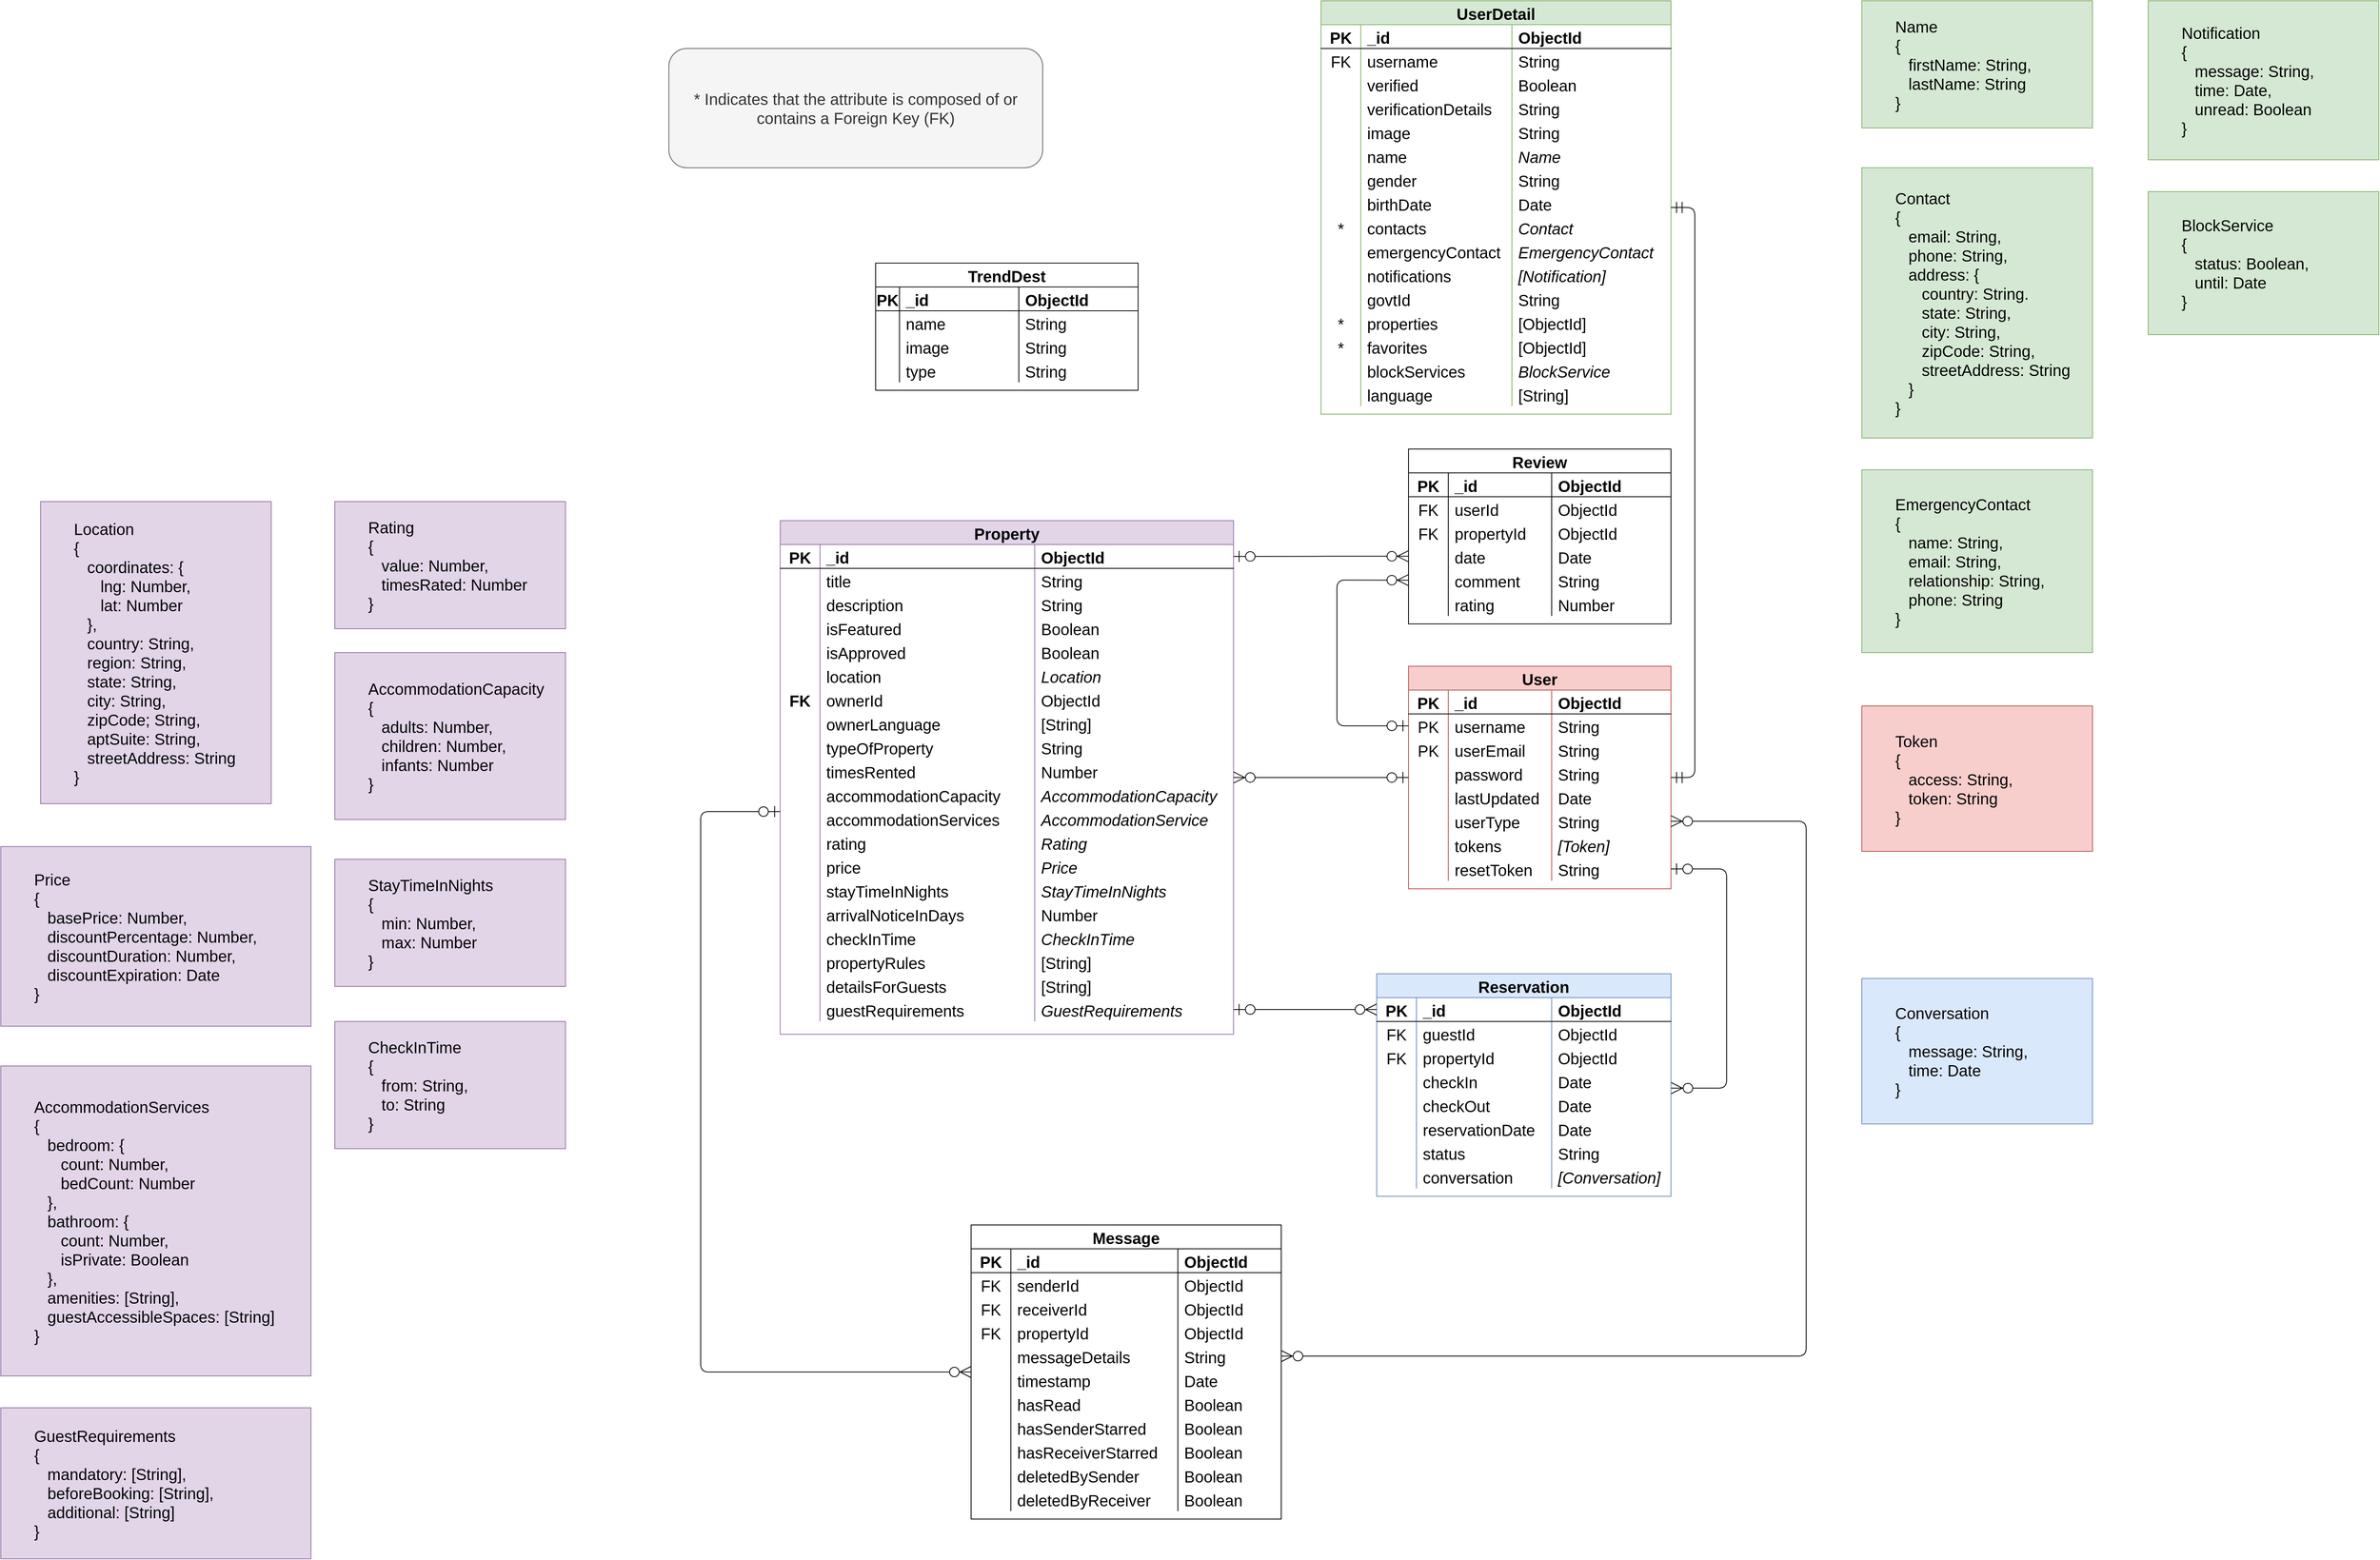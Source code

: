 <mxfile version="14.4.3" type="device"><diagram id="R2lEEEUBdFMjLlhIrx00" name="Page-1"><mxGraphModel dx="4183" dy="2185" grid="1" gridSize="10" guides="1" tooltips="1" connect="1" arrows="1" fold="1" page="1" pageScale="1" pageWidth="850" pageHeight="1100" math="0" shadow="0" extFonts="Permanent Marker^https://fonts.googleapis.com/css?family=Permanent+Marker"><root><mxCell id="0"/><mxCell id="1" parent="0"/><mxCell id="C-vyLk0tnHw3VtMMgP7b-23" value="Property" style="shape=table;startSize=30;container=1;collapsible=1;childLayout=tableLayout;fixedRows=1;rowLines=0;fontStyle=1;align=center;resizeLast=1;fontSize=20;fillColor=#e1d5e7;strokeColor=#9673a6;" parent="1" vertex="1"><mxGeometry x="-180" y="524" width="570" height="646.17" as="geometry"/></mxCell><mxCell id="C-vyLk0tnHw3VtMMgP7b-24" value="" style="shape=partialRectangle;collapsible=0;dropTarget=0;pointerEvents=0;fillColor=none;points=[[0,0.5],[1,0.5]];portConstraint=eastwest;top=0;left=0;right=0;bottom=1;fontSize=20;" parent="C-vyLk0tnHw3VtMMgP7b-23" vertex="1"><mxGeometry y="30" width="570" height="30" as="geometry"/></mxCell><mxCell id="C-vyLk0tnHw3VtMMgP7b-25" value="PK" style="shape=partialRectangle;overflow=hidden;connectable=0;fillColor=none;top=0;left=0;bottom=0;right=0;fontStyle=1;fontSize=20;" parent="C-vyLk0tnHw3VtMMgP7b-24" vertex="1"><mxGeometry width="50" height="30" as="geometry"/></mxCell><mxCell id="C-vyLk0tnHw3VtMMgP7b-26" value="_id" style="shape=partialRectangle;overflow=hidden;connectable=0;fillColor=none;top=0;left=0;bottom=0;right=0;align=left;spacingLeft=6;fontStyle=1;fontSize=20;" parent="C-vyLk0tnHw3VtMMgP7b-24" vertex="1"><mxGeometry x="50" width="270" height="30" as="geometry"/></mxCell><mxCell id="OW47WwqgWAJhGOYlP6zk-55" value="ObjectId" style="shape=partialRectangle;overflow=hidden;connectable=0;fillColor=none;top=0;left=0;bottom=0;right=0;align=left;spacingLeft=6;fontStyle=1;fontSize=20;" parent="C-vyLk0tnHw3VtMMgP7b-24" vertex="1"><mxGeometry x="320" width="250" height="30" as="geometry"/></mxCell><mxCell id="C-vyLk0tnHw3VtMMgP7b-27" value="" style="shape=partialRectangle;collapsible=0;dropTarget=0;pointerEvents=0;fillColor=none;points=[[0,0.5],[1,0.5]];portConstraint=eastwest;top=0;left=0;right=0;bottom=0;fontSize=20;" parent="C-vyLk0tnHw3VtMMgP7b-23" vertex="1"><mxGeometry y="60" width="570" height="30" as="geometry"/></mxCell><mxCell id="C-vyLk0tnHw3VtMMgP7b-28" value="" style="shape=partialRectangle;overflow=hidden;connectable=0;fillColor=none;top=0;left=0;bottom=0;right=0;fontSize=20;" parent="C-vyLk0tnHw3VtMMgP7b-27" vertex="1"><mxGeometry width="50" height="30" as="geometry"/></mxCell><mxCell id="C-vyLk0tnHw3VtMMgP7b-29" value="title" style="shape=partialRectangle;overflow=hidden;connectable=0;fillColor=none;top=0;left=0;bottom=0;right=0;align=left;spacingLeft=6;fontSize=20;" parent="C-vyLk0tnHw3VtMMgP7b-27" vertex="1"><mxGeometry x="50" width="270" height="30" as="geometry"/></mxCell><mxCell id="OW47WwqgWAJhGOYlP6zk-56" value="String" style="shape=partialRectangle;overflow=hidden;connectable=0;fillColor=none;top=0;left=0;bottom=0;right=0;align=left;spacingLeft=6;fontSize=20;" parent="C-vyLk0tnHw3VtMMgP7b-27" vertex="1"><mxGeometry x="320" width="250" height="30" as="geometry"/></mxCell><mxCell id="OW47WwqgWAJhGOYlP6zk-57" style="shape=partialRectangle;collapsible=0;dropTarget=0;pointerEvents=0;fillColor=none;points=[[0,0.5],[1,0.5]];portConstraint=eastwest;top=0;left=0;right=0;bottom=0;fontSize=20;" parent="C-vyLk0tnHw3VtMMgP7b-23" vertex="1"><mxGeometry y="90" width="570" height="30" as="geometry"/></mxCell><mxCell id="OW47WwqgWAJhGOYlP6zk-58" style="shape=partialRectangle;overflow=hidden;connectable=0;fillColor=none;top=0;left=0;bottom=0;right=0;fontSize=20;" parent="OW47WwqgWAJhGOYlP6zk-57" vertex="1"><mxGeometry width="50" height="30" as="geometry"/></mxCell><mxCell id="OW47WwqgWAJhGOYlP6zk-59" value="description" style="shape=partialRectangle;overflow=hidden;connectable=0;fillColor=none;top=0;left=0;bottom=0;right=0;align=left;spacingLeft=6;fontSize=20;" parent="OW47WwqgWAJhGOYlP6zk-57" vertex="1"><mxGeometry x="50" width="270" height="30" as="geometry"/></mxCell><mxCell id="OW47WwqgWAJhGOYlP6zk-60" value="String" style="shape=partialRectangle;overflow=hidden;connectable=0;fillColor=none;top=0;left=0;bottom=0;right=0;align=left;spacingLeft=6;fontSize=20;" parent="OW47WwqgWAJhGOYlP6zk-57" vertex="1"><mxGeometry x="320" width="250" height="30" as="geometry"/></mxCell><mxCell id="OW47WwqgWAJhGOYlP6zk-61" style="shape=partialRectangle;collapsible=0;dropTarget=0;pointerEvents=0;fillColor=none;points=[[0,0.5],[1,0.5]];portConstraint=eastwest;top=0;left=0;right=0;bottom=0;fontSize=20;" parent="C-vyLk0tnHw3VtMMgP7b-23" vertex="1"><mxGeometry y="120" width="570" height="30" as="geometry"/></mxCell><mxCell id="OW47WwqgWAJhGOYlP6zk-62" style="shape=partialRectangle;overflow=hidden;connectable=0;fillColor=none;top=0;left=0;bottom=0;right=0;fontSize=20;" parent="OW47WwqgWAJhGOYlP6zk-61" vertex="1"><mxGeometry width="50" height="30" as="geometry"/></mxCell><mxCell id="OW47WwqgWAJhGOYlP6zk-63" value="isFeatured" style="shape=partialRectangle;overflow=hidden;connectable=0;fillColor=none;top=0;left=0;bottom=0;right=0;align=left;spacingLeft=6;fontSize=20;" parent="OW47WwqgWAJhGOYlP6zk-61" vertex="1"><mxGeometry x="50" width="270" height="30" as="geometry"/></mxCell><mxCell id="OW47WwqgWAJhGOYlP6zk-64" value="Boolean" style="shape=partialRectangle;overflow=hidden;connectable=0;fillColor=none;top=0;left=0;bottom=0;right=0;align=left;spacingLeft=6;fontSize=20;" parent="OW47WwqgWAJhGOYlP6zk-61" vertex="1"><mxGeometry x="320" width="250" height="30" as="geometry"/></mxCell><mxCell id="OW47WwqgWAJhGOYlP6zk-65" style="shape=partialRectangle;collapsible=0;dropTarget=0;pointerEvents=0;fillColor=none;points=[[0,0.5],[1,0.5]];portConstraint=eastwest;top=0;left=0;right=0;bottom=0;fontSize=20;" parent="C-vyLk0tnHw3VtMMgP7b-23" vertex="1"><mxGeometry y="150" width="570" height="30" as="geometry"/></mxCell><mxCell id="OW47WwqgWAJhGOYlP6zk-66" style="shape=partialRectangle;overflow=hidden;connectable=0;fillColor=none;top=0;left=0;bottom=0;right=0;fontSize=20;" parent="OW47WwqgWAJhGOYlP6zk-65" vertex="1"><mxGeometry width="50" height="30" as="geometry"/></mxCell><mxCell id="OW47WwqgWAJhGOYlP6zk-67" value="isApproved" style="shape=partialRectangle;overflow=hidden;connectable=0;fillColor=none;top=0;left=0;bottom=0;right=0;align=left;spacingLeft=6;fontSize=20;" parent="OW47WwqgWAJhGOYlP6zk-65" vertex="1"><mxGeometry x="50" width="270" height="30" as="geometry"/></mxCell><mxCell id="OW47WwqgWAJhGOYlP6zk-68" value="Boolean" style="shape=partialRectangle;overflow=hidden;connectable=0;fillColor=none;top=0;left=0;bottom=0;right=0;align=left;spacingLeft=6;fontSize=20;" parent="OW47WwqgWAJhGOYlP6zk-65" vertex="1"><mxGeometry x="320" width="250" height="30" as="geometry"/></mxCell><mxCell id="OW47WwqgWAJhGOYlP6zk-755" style="shape=partialRectangle;collapsible=0;dropTarget=0;pointerEvents=0;fillColor=none;points=[[0,0.5],[1,0.5]];portConstraint=eastwest;top=0;left=0;right=0;bottom=0;fontSize=20;" parent="C-vyLk0tnHw3VtMMgP7b-23" vertex="1"><mxGeometry y="180" width="570" height="30" as="geometry"/></mxCell><mxCell id="OW47WwqgWAJhGOYlP6zk-756" style="shape=partialRectangle;overflow=hidden;connectable=0;fillColor=none;top=0;left=0;bottom=0;right=0;fontSize=20;" parent="OW47WwqgWAJhGOYlP6zk-755" vertex="1"><mxGeometry width="50" height="30" as="geometry"/></mxCell><mxCell id="OW47WwqgWAJhGOYlP6zk-757" value="location" style="shape=partialRectangle;overflow=hidden;connectable=0;fillColor=none;top=0;left=0;bottom=0;right=0;align=left;spacingLeft=6;fontSize=20;" parent="OW47WwqgWAJhGOYlP6zk-755" vertex="1"><mxGeometry x="50" width="270" height="30" as="geometry"/></mxCell><mxCell id="OW47WwqgWAJhGOYlP6zk-758" value="Location" style="shape=partialRectangle;overflow=hidden;connectable=0;fillColor=none;top=0;left=0;bottom=0;right=0;align=left;spacingLeft=6;fontStyle=2;fontSize=20;" parent="OW47WwqgWAJhGOYlP6zk-755" vertex="1"><mxGeometry x="320" width="250" height="30" as="geometry"/></mxCell><mxCell id="OW47WwqgWAJhGOYlP6zk-105" style="shape=partialRectangle;collapsible=0;dropTarget=0;pointerEvents=0;fillColor=none;points=[[0,0.5],[1,0.5]];portConstraint=eastwest;top=0;left=0;right=0;bottom=0;fontSize=20;" parent="C-vyLk0tnHw3VtMMgP7b-23" vertex="1"><mxGeometry y="210" width="570" height="30" as="geometry"/></mxCell><mxCell id="OW47WwqgWAJhGOYlP6zk-106" value="FK" style="shape=partialRectangle;overflow=hidden;connectable=0;fillColor=none;top=0;left=0;bottom=0;right=0;fontStyle=1;fontSize=20;" parent="OW47WwqgWAJhGOYlP6zk-105" vertex="1"><mxGeometry width="50" height="30" as="geometry"/></mxCell><mxCell id="OW47WwqgWAJhGOYlP6zk-107" value="ownerId" style="shape=partialRectangle;overflow=hidden;connectable=0;fillColor=none;top=0;left=0;bottom=0;right=0;align=left;spacingLeft=6;fontSize=20;" parent="OW47WwqgWAJhGOYlP6zk-105" vertex="1"><mxGeometry x="50" width="270" height="30" as="geometry"/></mxCell><mxCell id="OW47WwqgWAJhGOYlP6zk-108" value="ObjectId" style="shape=partialRectangle;overflow=hidden;connectable=0;fillColor=none;top=0;left=0;bottom=0;right=0;align=left;spacingLeft=6;fontSize=20;" parent="OW47WwqgWAJhGOYlP6zk-105" vertex="1"><mxGeometry x="320" width="250" height="30" as="geometry"/></mxCell><mxCell id="OW47WwqgWAJhGOYlP6zk-109" style="shape=partialRectangle;collapsible=0;dropTarget=0;pointerEvents=0;fillColor=none;points=[[0,0.5],[1,0.5]];portConstraint=eastwest;top=0;left=0;right=0;bottom=0;fontSize=20;" parent="C-vyLk0tnHw3VtMMgP7b-23" vertex="1"><mxGeometry y="240" width="570" height="30" as="geometry"/></mxCell><mxCell id="OW47WwqgWAJhGOYlP6zk-110" value="&#10;&#10;&lt;div style=&quot;color: rgb(212, 212, 212); background-color: rgb(30, 30, 30); font-family: consolas, &amp;quot;courier new&amp;quot;, monospace; font-weight: normal; font-size: 18px; line-height: 24px;&quot;&gt;&lt;div&gt;&lt;span style=&quot;color: #9cdcfe&quot;&gt;ownerLanguage&lt;/span&gt;&lt;/div&gt;&lt;/div&gt;&#10;&#10;" style="shape=partialRectangle;overflow=hidden;connectable=0;fillColor=none;top=0;left=0;bottom=0;right=0;fontSize=20;" parent="OW47WwqgWAJhGOYlP6zk-109" vertex="1"><mxGeometry width="50" height="30" as="geometry"/></mxCell><mxCell id="OW47WwqgWAJhGOYlP6zk-111" value="ownerLanguage" style="shape=partialRectangle;overflow=hidden;connectable=0;fillColor=none;top=0;left=0;bottom=0;right=0;align=left;spacingLeft=6;fontSize=20;" parent="OW47WwqgWAJhGOYlP6zk-109" vertex="1"><mxGeometry x="50" width="270" height="30" as="geometry"/></mxCell><mxCell id="OW47WwqgWAJhGOYlP6zk-112" value="[String]" style="shape=partialRectangle;overflow=hidden;connectable=0;fillColor=none;top=0;left=0;bottom=0;right=0;align=left;spacingLeft=6;fontSize=20;" parent="OW47WwqgWAJhGOYlP6zk-109" vertex="1"><mxGeometry x="320" width="250" height="30" as="geometry"/></mxCell><mxCell id="OW47WwqgWAJhGOYlP6zk-73" style="shape=partialRectangle;collapsible=0;dropTarget=0;pointerEvents=0;fillColor=none;points=[[0,0.5],[1,0.5]];portConstraint=eastwest;top=0;left=0;right=0;bottom=0;fontSize=20;" parent="C-vyLk0tnHw3VtMMgP7b-23" vertex="1"><mxGeometry y="270" width="570" height="30" as="geometry"/></mxCell><mxCell id="OW47WwqgWAJhGOYlP6zk-74" style="shape=partialRectangle;overflow=hidden;connectable=0;fillColor=none;top=0;left=0;bottom=0;right=0;fontSize=20;" parent="OW47WwqgWAJhGOYlP6zk-73" vertex="1"><mxGeometry width="50" height="30" as="geometry"/></mxCell><mxCell id="OW47WwqgWAJhGOYlP6zk-75" value="typeOfProperty" style="shape=partialRectangle;overflow=hidden;connectable=0;fillColor=none;top=0;left=0;bottom=0;right=0;align=left;spacingLeft=6;fontSize=20;" parent="OW47WwqgWAJhGOYlP6zk-73" vertex="1"><mxGeometry x="50" width="270" height="30" as="geometry"/></mxCell><mxCell id="OW47WwqgWAJhGOYlP6zk-76" value="String" style="shape=partialRectangle;overflow=hidden;connectable=0;fillColor=none;top=0;left=0;bottom=0;right=0;align=left;spacingLeft=6;fontSize=20;" parent="OW47WwqgWAJhGOYlP6zk-73" vertex="1"><mxGeometry x="320" width="250" height="30" as="geometry"/></mxCell><mxCell id="OW47WwqgWAJhGOYlP6zk-178" style="shape=partialRectangle;collapsible=0;dropTarget=0;pointerEvents=0;fillColor=none;points=[[0,0.5],[1,0.5]];portConstraint=eastwest;top=0;left=0;right=0;bottom=0;fontSize=20;" parent="C-vyLk0tnHw3VtMMgP7b-23" vertex="1"><mxGeometry y="300" width="570" height="30" as="geometry"/></mxCell><mxCell id="OW47WwqgWAJhGOYlP6zk-179" style="shape=partialRectangle;overflow=hidden;connectable=0;fillColor=none;top=0;left=0;bottom=0;right=0;fontSize=20;" parent="OW47WwqgWAJhGOYlP6zk-178" vertex="1"><mxGeometry width="50" height="30" as="geometry"/></mxCell><mxCell id="OW47WwqgWAJhGOYlP6zk-180" value="timesRented" style="shape=partialRectangle;overflow=hidden;connectable=0;fillColor=none;top=0;left=0;bottom=0;right=0;align=left;spacingLeft=6;fontSize=20;" parent="OW47WwqgWAJhGOYlP6zk-178" vertex="1"><mxGeometry x="50" width="270" height="30" as="geometry"/></mxCell><mxCell id="OW47WwqgWAJhGOYlP6zk-181" value="Number" style="shape=partialRectangle;overflow=hidden;connectable=0;fillColor=none;top=0;left=0;bottom=0;right=0;align=left;spacingLeft=6;fontSize=20;" parent="OW47WwqgWAJhGOYlP6zk-178" vertex="1"><mxGeometry x="320" width="250" height="30" as="geometry"/></mxCell><mxCell id="OW47WwqgWAJhGOYlP6zk-174" style="shape=partialRectangle;collapsible=0;dropTarget=0;pointerEvents=0;fillColor=none;points=[[0,0.5],[1,0.5]];portConstraint=eastwest;top=0;left=0;right=0;bottom=0;fontSize=20;" parent="C-vyLk0tnHw3VtMMgP7b-23" vertex="1"><mxGeometry y="330" width="570" height="30" as="geometry"/></mxCell><mxCell id="OW47WwqgWAJhGOYlP6zk-175" style="shape=partialRectangle;overflow=hidden;connectable=0;fillColor=none;top=0;left=0;bottom=0;right=0;fontSize=20;" parent="OW47WwqgWAJhGOYlP6zk-174" vertex="1"><mxGeometry width="50" height="30" as="geometry"/></mxCell><mxCell id="OW47WwqgWAJhGOYlP6zk-176" value="accommodationCapacity" style="shape=partialRectangle;overflow=hidden;connectable=0;fillColor=none;top=0;left=0;bottom=0;right=0;align=left;spacingLeft=6;fontSize=20;" parent="OW47WwqgWAJhGOYlP6zk-174" vertex="1"><mxGeometry x="50" width="270" height="30" as="geometry"/></mxCell><mxCell id="OW47WwqgWAJhGOYlP6zk-177" value="AccommodationCapacity" style="shape=partialRectangle;overflow=hidden;connectable=0;fillColor=none;top=0;left=0;bottom=0;right=0;align=left;spacingLeft=6;fontStyle=2;fontSize=20;" parent="OW47WwqgWAJhGOYlP6zk-174" vertex="1"><mxGeometry x="320" width="250" height="30" as="geometry"/></mxCell><mxCell id="OW47WwqgWAJhGOYlP6zk-150" style="shape=partialRectangle;collapsible=0;dropTarget=0;pointerEvents=0;fillColor=none;points=[[0,0.5],[1,0.5]];portConstraint=eastwest;top=0;left=0;right=0;bottom=0;fontSize=20;" parent="C-vyLk0tnHw3VtMMgP7b-23" vertex="1"><mxGeometry y="360" width="570" height="30" as="geometry"/></mxCell><mxCell id="OW47WwqgWAJhGOYlP6zk-151" style="shape=partialRectangle;overflow=hidden;connectable=0;fillColor=none;top=0;left=0;bottom=0;right=0;fontSize=20;" parent="OW47WwqgWAJhGOYlP6zk-150" vertex="1"><mxGeometry width="50" height="30" as="geometry"/></mxCell><mxCell id="OW47WwqgWAJhGOYlP6zk-152" value="accommodationServices" style="shape=partialRectangle;overflow=hidden;connectable=0;fillColor=none;top=0;left=0;bottom=0;right=0;align=left;spacingLeft=6;fontSize=20;" parent="OW47WwqgWAJhGOYlP6zk-150" vertex="1"><mxGeometry x="50" width="270" height="30" as="geometry"/></mxCell><mxCell id="OW47WwqgWAJhGOYlP6zk-153" value="AccommodationService" style="shape=partialRectangle;overflow=hidden;connectable=0;fillColor=none;top=0;left=0;bottom=0;right=0;align=left;spacingLeft=6;fontStyle=2;fontSize=20;" parent="OW47WwqgWAJhGOYlP6zk-150" vertex="1"><mxGeometry x="320" width="250" height="30" as="geometry"/></mxCell><mxCell id="OW47WwqgWAJhGOYlP6zk-206" style="shape=partialRectangle;collapsible=0;dropTarget=0;pointerEvents=0;fillColor=none;points=[[0,0.5],[1,0.5]];portConstraint=eastwest;top=0;left=0;right=0;bottom=0;fontSize=20;" parent="C-vyLk0tnHw3VtMMgP7b-23" vertex="1"><mxGeometry y="390" width="570" height="30" as="geometry"/></mxCell><mxCell id="OW47WwqgWAJhGOYlP6zk-207" style="shape=partialRectangle;overflow=hidden;connectable=0;fillColor=none;top=0;left=0;bottom=0;right=0;fontSize=20;" parent="OW47WwqgWAJhGOYlP6zk-206" vertex="1"><mxGeometry width="50" height="30" as="geometry"/></mxCell><mxCell id="OW47WwqgWAJhGOYlP6zk-208" value="rating" style="shape=partialRectangle;overflow=hidden;connectable=0;fillColor=none;top=0;left=0;bottom=0;right=0;align=left;spacingLeft=6;fontSize=20;" parent="OW47WwqgWAJhGOYlP6zk-206" vertex="1"><mxGeometry x="50" width="270" height="30" as="geometry"/></mxCell><mxCell id="OW47WwqgWAJhGOYlP6zk-209" value="Rating" style="shape=partialRectangle;overflow=hidden;connectable=0;fillColor=none;top=0;left=0;bottom=0;right=0;align=left;spacingLeft=6;fontStyle=2;fontSize=20;" parent="OW47WwqgWAJhGOYlP6zk-206" vertex="1"><mxGeometry x="320" width="250" height="30" as="geometry"/></mxCell><mxCell id="OW47WwqgWAJhGOYlP6zk-202" style="shape=partialRectangle;collapsible=0;dropTarget=0;pointerEvents=0;fillColor=none;points=[[0,0.5],[1,0.5]];portConstraint=eastwest;top=0;left=0;right=0;bottom=0;fontSize=20;" parent="C-vyLk0tnHw3VtMMgP7b-23" vertex="1"><mxGeometry y="420" width="570" height="30" as="geometry"/></mxCell><mxCell id="OW47WwqgWAJhGOYlP6zk-203" style="shape=partialRectangle;overflow=hidden;connectable=0;fillColor=none;top=0;left=0;bottom=0;right=0;fontSize=20;" parent="OW47WwqgWAJhGOYlP6zk-202" vertex="1"><mxGeometry width="50" height="30" as="geometry"/></mxCell><mxCell id="OW47WwqgWAJhGOYlP6zk-204" value="price" style="shape=partialRectangle;overflow=hidden;connectable=0;fillColor=none;top=0;left=0;bottom=0;right=0;align=left;spacingLeft=6;fontSize=20;" parent="OW47WwqgWAJhGOYlP6zk-202" vertex="1"><mxGeometry x="50" width="270" height="30" as="geometry"/></mxCell><mxCell id="OW47WwqgWAJhGOYlP6zk-205" value="Price" style="shape=partialRectangle;overflow=hidden;connectable=0;fillColor=none;top=0;left=0;bottom=0;right=0;align=left;spacingLeft=6;fontStyle=2;fontSize=20;" parent="OW47WwqgWAJhGOYlP6zk-202" vertex="1"><mxGeometry x="320" width="250" height="30" as="geometry"/></mxCell><mxCell id="OW47WwqgWAJhGOYlP6zk-182" style="shape=partialRectangle;collapsible=0;dropTarget=0;pointerEvents=0;fillColor=none;points=[[0,0.5],[1,0.5]];portConstraint=eastwest;top=0;left=0;right=0;bottom=0;fontSize=20;" parent="C-vyLk0tnHw3VtMMgP7b-23" vertex="1"><mxGeometry y="450" width="570" height="30" as="geometry"/></mxCell><mxCell id="OW47WwqgWAJhGOYlP6zk-183" style="shape=partialRectangle;overflow=hidden;connectable=0;fillColor=none;top=0;left=0;bottom=0;right=0;fontSize=20;" parent="OW47WwqgWAJhGOYlP6zk-182" vertex="1"><mxGeometry width="50" height="30" as="geometry"/></mxCell><mxCell id="OW47WwqgWAJhGOYlP6zk-184" value="stayTimeInNights" style="shape=partialRectangle;overflow=hidden;connectable=0;fillColor=none;top=0;left=0;bottom=0;right=0;align=left;spacingLeft=6;fontSize=20;" parent="OW47WwqgWAJhGOYlP6zk-182" vertex="1"><mxGeometry x="50" width="270" height="30" as="geometry"/></mxCell><mxCell id="OW47WwqgWAJhGOYlP6zk-185" value="StayTimeInNights" style="shape=partialRectangle;overflow=hidden;connectable=0;fillColor=none;top=0;left=0;bottom=0;right=0;align=left;spacingLeft=6;fontStyle=2;fontSize=20;" parent="OW47WwqgWAJhGOYlP6zk-182" vertex="1"><mxGeometry x="320" width="250" height="30" as="geometry"/></mxCell><mxCell id="OW47WwqgWAJhGOYlP6zk-226" style="shape=partialRectangle;collapsible=0;dropTarget=0;pointerEvents=0;fillColor=none;points=[[0,0.5],[1,0.5]];portConstraint=eastwest;top=0;left=0;right=0;bottom=0;fontSize=20;" parent="C-vyLk0tnHw3VtMMgP7b-23" vertex="1"><mxGeometry y="480" width="570" height="30" as="geometry"/></mxCell><mxCell id="OW47WwqgWAJhGOYlP6zk-227" style="shape=partialRectangle;overflow=hidden;connectable=0;fillColor=none;top=0;left=0;bottom=0;right=0;fontSize=20;" parent="OW47WwqgWAJhGOYlP6zk-226" vertex="1"><mxGeometry width="50" height="30" as="geometry"/></mxCell><mxCell id="OW47WwqgWAJhGOYlP6zk-228" value="arrivalNoticeInDays" style="shape=partialRectangle;overflow=hidden;connectable=0;fillColor=none;top=0;left=0;bottom=0;right=0;align=left;spacingLeft=6;fontSize=20;" parent="OW47WwqgWAJhGOYlP6zk-226" vertex="1"><mxGeometry x="50" width="270" height="30" as="geometry"/></mxCell><mxCell id="OW47WwqgWAJhGOYlP6zk-229" value="Number" style="shape=partialRectangle;overflow=hidden;connectable=0;fillColor=none;top=0;left=0;bottom=0;right=0;align=left;spacingLeft=6;fontSize=20;" parent="OW47WwqgWAJhGOYlP6zk-226" vertex="1"><mxGeometry x="320" width="250" height="30" as="geometry"/></mxCell><mxCell id="OW47WwqgWAJhGOYlP6zk-222" style="shape=partialRectangle;collapsible=0;dropTarget=0;pointerEvents=0;fillColor=none;points=[[0,0.5],[1,0.5]];portConstraint=eastwest;top=0;left=0;right=0;bottom=0;fontSize=20;" parent="C-vyLk0tnHw3VtMMgP7b-23" vertex="1"><mxGeometry y="510" width="570" height="30" as="geometry"/></mxCell><mxCell id="OW47WwqgWAJhGOYlP6zk-223" style="shape=partialRectangle;overflow=hidden;connectable=0;fillColor=none;top=0;left=0;bottom=0;right=0;fontSize=20;" parent="OW47WwqgWAJhGOYlP6zk-222" vertex="1"><mxGeometry width="50" height="30" as="geometry"/></mxCell><mxCell id="OW47WwqgWAJhGOYlP6zk-224" value="checkInTime" style="shape=partialRectangle;overflow=hidden;connectable=0;fillColor=none;top=0;left=0;bottom=0;right=0;align=left;spacingLeft=6;fontSize=20;" parent="OW47WwqgWAJhGOYlP6zk-222" vertex="1"><mxGeometry x="50" width="270" height="30" as="geometry"/></mxCell><mxCell id="OW47WwqgWAJhGOYlP6zk-225" value="CheckInTime" style="shape=partialRectangle;overflow=hidden;connectable=0;fillColor=none;top=0;left=0;bottom=0;right=0;align=left;spacingLeft=6;fontStyle=2;fontSize=20;" parent="OW47WwqgWAJhGOYlP6zk-222" vertex="1"><mxGeometry x="320" width="250" height="30" as="geometry"/></mxCell><mxCell id="OW47WwqgWAJhGOYlP6zk-214" style="shape=partialRectangle;collapsible=0;dropTarget=0;pointerEvents=0;fillColor=none;points=[[0,0.5],[1,0.5]];portConstraint=eastwest;top=0;left=0;right=0;bottom=0;fontSize=20;" parent="C-vyLk0tnHw3VtMMgP7b-23" vertex="1"><mxGeometry y="540" width="570" height="30" as="geometry"/></mxCell><mxCell id="OW47WwqgWAJhGOYlP6zk-215" style="shape=partialRectangle;overflow=hidden;connectable=0;fillColor=none;top=0;left=0;bottom=0;right=0;fontSize=20;" parent="OW47WwqgWAJhGOYlP6zk-214" vertex="1"><mxGeometry width="50" height="30" as="geometry"/></mxCell><mxCell id="OW47WwqgWAJhGOYlP6zk-216" value="propertyRules" style="shape=partialRectangle;overflow=hidden;connectable=0;fillColor=none;top=0;left=0;bottom=0;right=0;align=left;spacingLeft=6;fontSize=20;" parent="OW47WwqgWAJhGOYlP6zk-214" vertex="1"><mxGeometry x="50" width="270" height="30" as="geometry"/></mxCell><mxCell id="OW47WwqgWAJhGOYlP6zk-217" value="[String]" style="shape=partialRectangle;overflow=hidden;connectable=0;fillColor=none;top=0;left=0;bottom=0;right=0;align=left;spacingLeft=6;fontSize=20;" parent="OW47WwqgWAJhGOYlP6zk-214" vertex="1"><mxGeometry x="320" width="250" height="30" as="geometry"/></mxCell><mxCell id="OW47WwqgWAJhGOYlP6zk-242" style="shape=partialRectangle;collapsible=0;dropTarget=0;pointerEvents=0;fillColor=none;points=[[0,0.5],[1,0.5]];portConstraint=eastwest;top=0;left=0;right=0;bottom=0;fontSize=20;" parent="C-vyLk0tnHw3VtMMgP7b-23" vertex="1"><mxGeometry y="570" width="570" height="30" as="geometry"/></mxCell><mxCell id="OW47WwqgWAJhGOYlP6zk-243" style="shape=partialRectangle;overflow=hidden;connectable=0;fillColor=none;top=0;left=0;bottom=0;right=0;fontSize=20;" parent="OW47WwqgWAJhGOYlP6zk-242" vertex="1"><mxGeometry width="50" height="30" as="geometry"/></mxCell><mxCell id="OW47WwqgWAJhGOYlP6zk-244" value="detailsForGuests" style="shape=partialRectangle;overflow=hidden;connectable=0;fillColor=none;top=0;left=0;bottom=0;right=0;align=left;spacingLeft=6;fontSize=20;" parent="OW47WwqgWAJhGOYlP6zk-242" vertex="1"><mxGeometry x="50" width="270" height="30" as="geometry"/></mxCell><mxCell id="OW47WwqgWAJhGOYlP6zk-245" value="[String]" style="shape=partialRectangle;overflow=hidden;connectable=0;fillColor=none;top=0;left=0;bottom=0;right=0;align=left;spacingLeft=6;fontSize=20;" parent="OW47WwqgWAJhGOYlP6zk-242" vertex="1"><mxGeometry x="320" width="250" height="30" as="geometry"/></mxCell><mxCell id="OW47WwqgWAJhGOYlP6zk-210" style="shape=partialRectangle;collapsible=0;dropTarget=0;pointerEvents=0;fillColor=none;points=[[0,0.5],[1,0.5]];portConstraint=eastwest;top=0;left=0;right=0;bottom=0;fontSize=20;" parent="C-vyLk0tnHw3VtMMgP7b-23" vertex="1"><mxGeometry y="600" width="570" height="30" as="geometry"/></mxCell><mxCell id="OW47WwqgWAJhGOYlP6zk-211" style="shape=partialRectangle;overflow=hidden;connectable=0;fillColor=none;top=0;left=0;bottom=0;right=0;fontSize=20;" parent="OW47WwqgWAJhGOYlP6zk-210" vertex="1"><mxGeometry width="50" height="30" as="geometry"/></mxCell><mxCell id="OW47WwqgWAJhGOYlP6zk-212" value="guestRequirements" style="shape=partialRectangle;overflow=hidden;connectable=0;fillColor=none;top=0;left=0;bottom=0;right=0;align=left;spacingLeft=6;fontSize=20;" parent="OW47WwqgWAJhGOYlP6zk-210" vertex="1"><mxGeometry x="50" width="270" height="30" as="geometry"/></mxCell><mxCell id="OW47WwqgWAJhGOYlP6zk-213" value="GuestRequirements" style="shape=partialRectangle;overflow=hidden;connectable=0;fillColor=none;top=0;left=0;bottom=0;right=0;align=left;spacingLeft=6;fontStyle=2;fontSize=20;" parent="OW47WwqgWAJhGOYlP6zk-210" vertex="1"><mxGeometry x="320" width="250" height="30" as="geometry"/></mxCell><mxCell id="OW47WwqgWAJhGOYlP6zk-444" value="User" style="shape=table;startSize=30;container=1;collapsible=1;childLayout=tableLayout;fixedRows=1;rowLines=0;fontStyle=1;align=center;resizeLast=1;fontSize=20;fillColor=#f8cecc;strokeColor=#b85450;" parent="1" vertex="1"><mxGeometry x="610" y="707.09" width="330" height="280" as="geometry"/></mxCell><mxCell id="OW47WwqgWAJhGOYlP6zk-445" value="" style="shape=partialRectangle;collapsible=0;dropTarget=0;pointerEvents=0;fillColor=none;top=0;left=0;bottom=1;right=0;points=[[0,0.5],[1,0.5]];portConstraint=eastwest;fontSize=20;" parent="OW47WwqgWAJhGOYlP6zk-444" vertex="1"><mxGeometry y="30" width="330" height="30" as="geometry"/></mxCell><mxCell id="OW47WwqgWAJhGOYlP6zk-446" value="PK" style="shape=partialRectangle;connectable=0;fillColor=none;top=0;left=0;bottom=0;right=0;fontStyle=1;overflow=hidden;fontSize=20;" parent="OW47WwqgWAJhGOYlP6zk-445" vertex="1"><mxGeometry width="50" height="30" as="geometry"/></mxCell><mxCell id="OW47WwqgWAJhGOYlP6zk-447" value="_id" style="shape=partialRectangle;connectable=0;fillColor=none;top=0;left=0;bottom=0;right=0;align=left;spacingLeft=6;fontStyle=1;overflow=hidden;fontSize=20;" parent="OW47WwqgWAJhGOYlP6zk-445" vertex="1"><mxGeometry x="50" width="130" height="30" as="geometry"/></mxCell><mxCell id="OW47WwqgWAJhGOYlP6zk-461" value="ObjectId" style="shape=partialRectangle;connectable=0;fillColor=none;top=0;left=0;bottom=0;right=0;align=left;spacingLeft=6;fontStyle=1;overflow=hidden;fontSize=20;" parent="OW47WwqgWAJhGOYlP6zk-445" vertex="1"><mxGeometry x="180" width="150" height="30" as="geometry"/></mxCell><mxCell id="OW47WwqgWAJhGOYlP6zk-448" value="" style="shape=partialRectangle;collapsible=0;dropTarget=0;pointerEvents=0;fillColor=none;top=0;left=0;bottom=0;right=0;points=[[0,0.5],[1,0.5]];portConstraint=eastwest;fontSize=20;" parent="OW47WwqgWAJhGOYlP6zk-444" vertex="1"><mxGeometry y="60" width="330" height="30" as="geometry"/></mxCell><mxCell id="OW47WwqgWAJhGOYlP6zk-449" value="PK" style="shape=partialRectangle;connectable=0;fillColor=none;top=0;left=0;bottom=0;right=0;editable=1;overflow=hidden;fontStyle=0;fontSize=20;" parent="OW47WwqgWAJhGOYlP6zk-448" vertex="1"><mxGeometry width="50" height="30" as="geometry"/></mxCell><mxCell id="OW47WwqgWAJhGOYlP6zk-450" value="username" style="shape=partialRectangle;connectable=0;fillColor=none;top=0;left=0;bottom=0;right=0;align=left;spacingLeft=6;overflow=hidden;fontSize=20;" parent="OW47WwqgWAJhGOYlP6zk-448" vertex="1"><mxGeometry x="50" width="130" height="30" as="geometry"/></mxCell><mxCell id="OW47WwqgWAJhGOYlP6zk-462" value="String" style="shape=partialRectangle;connectable=0;fillColor=none;top=0;left=0;bottom=0;right=0;align=left;spacingLeft=6;overflow=hidden;fontSize=20;" parent="OW47WwqgWAJhGOYlP6zk-448" vertex="1"><mxGeometry x="180" width="150" height="30" as="geometry"/></mxCell><mxCell id="OW47WwqgWAJhGOYlP6zk-451" value="" style="shape=partialRectangle;collapsible=0;dropTarget=0;pointerEvents=0;fillColor=none;top=0;left=0;bottom=0;right=0;points=[[0,0.5],[1,0.5]];portConstraint=eastwest;fontSize=20;" parent="OW47WwqgWAJhGOYlP6zk-444" vertex="1"><mxGeometry y="90" width="330" height="30" as="geometry"/></mxCell><mxCell id="OW47WwqgWAJhGOYlP6zk-452" value="PK" style="shape=partialRectangle;connectable=0;fillColor=none;top=0;left=0;bottom=0;right=0;editable=1;overflow=hidden;fontSize=20;" parent="OW47WwqgWAJhGOYlP6zk-451" vertex="1"><mxGeometry width="50" height="30" as="geometry"/></mxCell><mxCell id="OW47WwqgWAJhGOYlP6zk-453" value="userEmail" style="shape=partialRectangle;connectable=0;fillColor=none;top=0;left=0;bottom=0;right=0;align=left;spacingLeft=6;overflow=hidden;fontSize=20;" parent="OW47WwqgWAJhGOYlP6zk-451" vertex="1"><mxGeometry x="50" width="130" height="30" as="geometry"/></mxCell><mxCell id="OW47WwqgWAJhGOYlP6zk-463" value="String" style="shape=partialRectangle;connectable=0;fillColor=none;top=0;left=0;bottom=0;right=0;align=left;spacingLeft=6;overflow=hidden;fontSize=20;" parent="OW47WwqgWAJhGOYlP6zk-451" vertex="1"><mxGeometry x="180" width="150" height="30" as="geometry"/></mxCell><mxCell id="OW47WwqgWAJhGOYlP6zk-454" value="" style="shape=partialRectangle;collapsible=0;dropTarget=0;pointerEvents=0;fillColor=none;top=0;left=0;bottom=0;right=0;points=[[0,0.5],[1,0.5]];portConstraint=eastwest;fontSize=20;" parent="OW47WwqgWAJhGOYlP6zk-444" vertex="1"><mxGeometry y="120" width="330" height="30" as="geometry"/></mxCell><mxCell id="OW47WwqgWAJhGOYlP6zk-455" value="" style="shape=partialRectangle;connectable=0;fillColor=none;top=0;left=0;bottom=0;right=0;editable=1;overflow=hidden;fontSize=20;" parent="OW47WwqgWAJhGOYlP6zk-454" vertex="1"><mxGeometry width="50" height="30" as="geometry"/></mxCell><mxCell id="OW47WwqgWAJhGOYlP6zk-456" value="password" style="shape=partialRectangle;connectable=0;fillColor=none;top=0;left=0;bottom=0;right=0;align=left;spacingLeft=6;overflow=hidden;fontSize=20;" parent="OW47WwqgWAJhGOYlP6zk-454" vertex="1"><mxGeometry x="50" width="130" height="30" as="geometry"/></mxCell><mxCell id="OW47WwqgWAJhGOYlP6zk-464" value="String" style="shape=partialRectangle;connectable=0;fillColor=none;top=0;left=0;bottom=0;right=0;align=left;spacingLeft=6;overflow=hidden;fontSize=20;" parent="OW47WwqgWAJhGOYlP6zk-454" vertex="1"><mxGeometry x="180" width="150" height="30" as="geometry"/></mxCell><mxCell id="OW47WwqgWAJhGOYlP6zk-485" style="shape=partialRectangle;collapsible=0;dropTarget=0;pointerEvents=0;fillColor=none;top=0;left=0;bottom=0;right=0;points=[[0,0.5],[1,0.5]];portConstraint=eastwest;fontSize=20;" parent="OW47WwqgWAJhGOYlP6zk-444" vertex="1"><mxGeometry y="150" width="330" height="30" as="geometry"/></mxCell><mxCell id="OW47WwqgWAJhGOYlP6zk-486" style="shape=partialRectangle;connectable=0;fillColor=none;top=0;left=0;bottom=0;right=0;editable=1;overflow=hidden;fontSize=20;" parent="OW47WwqgWAJhGOYlP6zk-485" vertex="1"><mxGeometry width="50" height="30" as="geometry"/></mxCell><mxCell id="OW47WwqgWAJhGOYlP6zk-487" value="lastUpdated" style="shape=partialRectangle;connectable=0;fillColor=none;top=0;left=0;bottom=0;right=0;align=left;spacingLeft=6;overflow=hidden;fontSize=20;" parent="OW47WwqgWAJhGOYlP6zk-485" vertex="1"><mxGeometry x="50" width="130" height="30" as="geometry"/></mxCell><mxCell id="OW47WwqgWAJhGOYlP6zk-488" value="Date" style="shape=partialRectangle;connectable=0;fillColor=none;top=0;left=0;bottom=0;right=0;align=left;spacingLeft=6;overflow=hidden;fontSize=20;" parent="OW47WwqgWAJhGOYlP6zk-485" vertex="1"><mxGeometry x="180" width="150" height="30" as="geometry"/></mxCell><mxCell id="OW47WwqgWAJhGOYlP6zk-481" style="shape=partialRectangle;collapsible=0;dropTarget=0;pointerEvents=0;fillColor=none;top=0;left=0;bottom=0;right=0;points=[[0,0.5],[1,0.5]];portConstraint=eastwest;fontSize=20;" parent="OW47WwqgWAJhGOYlP6zk-444" vertex="1"><mxGeometry y="180" width="330" height="30" as="geometry"/></mxCell><mxCell id="OW47WwqgWAJhGOYlP6zk-482" style="shape=partialRectangle;connectable=0;fillColor=none;top=0;left=0;bottom=0;right=0;editable=1;overflow=hidden;fontSize=20;" parent="OW47WwqgWAJhGOYlP6zk-481" vertex="1"><mxGeometry width="50" height="30" as="geometry"/></mxCell><mxCell id="OW47WwqgWAJhGOYlP6zk-483" value="userType" style="shape=partialRectangle;connectable=0;fillColor=none;top=0;left=0;bottom=0;right=0;align=left;spacingLeft=6;overflow=hidden;fontSize=20;" parent="OW47WwqgWAJhGOYlP6zk-481" vertex="1"><mxGeometry x="50" width="130" height="30" as="geometry"/></mxCell><mxCell id="OW47WwqgWAJhGOYlP6zk-484" value="String" style="shape=partialRectangle;connectable=0;fillColor=none;top=0;left=0;bottom=0;right=0;align=left;spacingLeft=6;overflow=hidden;fontSize=20;" parent="OW47WwqgWAJhGOYlP6zk-481" vertex="1"><mxGeometry x="180" width="150" height="30" as="geometry"/></mxCell><mxCell id="OW47WwqgWAJhGOYlP6zk-477" style="shape=partialRectangle;collapsible=0;dropTarget=0;pointerEvents=0;fillColor=none;top=0;left=0;bottom=0;right=0;points=[[0,0.5],[1,0.5]];portConstraint=eastwest;fontSize=20;" parent="OW47WwqgWAJhGOYlP6zk-444" vertex="1"><mxGeometry y="210" width="330" height="30" as="geometry"/></mxCell><mxCell id="OW47WwqgWAJhGOYlP6zk-478" style="shape=partialRectangle;connectable=0;fillColor=none;top=0;left=0;bottom=0;right=0;editable=1;overflow=hidden;fontSize=20;" parent="OW47WwqgWAJhGOYlP6zk-477" vertex="1"><mxGeometry width="50" height="30" as="geometry"/></mxCell><mxCell id="OW47WwqgWAJhGOYlP6zk-479" value="tokens" style="shape=partialRectangle;connectable=0;fillColor=none;top=0;left=0;bottom=0;right=0;align=left;spacingLeft=6;overflow=hidden;fontSize=20;" parent="OW47WwqgWAJhGOYlP6zk-477" vertex="1"><mxGeometry x="50" width="130" height="30" as="geometry"/></mxCell><mxCell id="OW47WwqgWAJhGOYlP6zk-480" value="[Token]" style="shape=partialRectangle;connectable=0;fillColor=none;top=0;left=0;bottom=0;right=0;align=left;spacingLeft=6;overflow=hidden;fontStyle=2;fontSize=20;" parent="OW47WwqgWAJhGOYlP6zk-477" vertex="1"><mxGeometry x="180" width="150" height="30" as="geometry"/></mxCell><mxCell id="OW47WwqgWAJhGOYlP6zk-473" style="shape=partialRectangle;collapsible=0;dropTarget=0;pointerEvents=0;fillColor=none;top=0;left=0;bottom=0;right=0;points=[[0,0.5],[1,0.5]];portConstraint=eastwest;fontSize=20;" parent="OW47WwqgWAJhGOYlP6zk-444" vertex="1"><mxGeometry y="240" width="330" height="30" as="geometry"/></mxCell><mxCell id="OW47WwqgWAJhGOYlP6zk-474" style="shape=partialRectangle;connectable=0;fillColor=none;top=0;left=0;bottom=0;right=0;editable=1;overflow=hidden;fontSize=20;" parent="OW47WwqgWAJhGOYlP6zk-473" vertex="1"><mxGeometry width="50" height="30" as="geometry"/></mxCell><mxCell id="OW47WwqgWAJhGOYlP6zk-475" value="resetToken" style="shape=partialRectangle;connectable=0;fillColor=none;top=0;left=0;bottom=0;right=0;align=left;spacingLeft=6;overflow=hidden;fontSize=20;" parent="OW47WwqgWAJhGOYlP6zk-473" vertex="1"><mxGeometry x="50" width="130" height="30" as="geometry"/></mxCell><mxCell id="OW47WwqgWAJhGOYlP6zk-476" value="String" style="shape=partialRectangle;connectable=0;fillColor=none;top=0;left=0;bottom=0;right=0;align=left;spacingLeft=6;overflow=hidden;fontSize=20;" parent="OW47WwqgWAJhGOYlP6zk-473" vertex="1"><mxGeometry x="180" width="150" height="30" as="geometry"/></mxCell><mxCell id="OW47WwqgWAJhGOYlP6zk-489" value="UserDetail" style="shape=table;startSize=30;container=1;collapsible=1;childLayout=tableLayout;fixedRows=1;rowLines=0;fontStyle=1;align=center;resizeLast=1;fontSize=20;fillColor=#d5e8d4;strokeColor=#82b366;" parent="1" vertex="1"><mxGeometry x="500" y="-130" width="440" height="520" as="geometry"/></mxCell><mxCell id="OW47WwqgWAJhGOYlP6zk-490" value="" style="shape=partialRectangle;collapsible=0;dropTarget=0;pointerEvents=0;fillColor=none;top=0;left=0;bottom=1;right=0;points=[[0,0.5],[1,0.5]];portConstraint=eastwest;fontSize=20;" parent="OW47WwqgWAJhGOYlP6zk-489" vertex="1"><mxGeometry y="30" width="440" height="30" as="geometry"/></mxCell><mxCell id="OW47WwqgWAJhGOYlP6zk-491" value="PK" style="shape=partialRectangle;connectable=0;fillColor=none;top=0;left=0;bottom=0;right=0;fontStyle=1;overflow=hidden;fontSize=20;" parent="OW47WwqgWAJhGOYlP6zk-490" vertex="1"><mxGeometry width="50" height="30" as="geometry"/></mxCell><mxCell id="OW47WwqgWAJhGOYlP6zk-492" value="_id" style="shape=partialRectangle;connectable=0;fillColor=none;top=0;left=0;bottom=0;right=0;align=left;spacingLeft=6;fontStyle=1;overflow=hidden;fontSize=20;" parent="OW47WwqgWAJhGOYlP6zk-490" vertex="1"><mxGeometry x="50" width="190" height="30" as="geometry"/></mxCell><mxCell id="OW47WwqgWAJhGOYlP6zk-493" value="ObjectId" style="shape=partialRectangle;connectable=0;fillColor=none;top=0;left=0;bottom=0;right=0;align=left;spacingLeft=6;fontStyle=1;overflow=hidden;fontSize=20;" parent="OW47WwqgWAJhGOYlP6zk-490" vertex="1"><mxGeometry x="240" width="200" height="30" as="geometry"/></mxCell><mxCell id="OW47WwqgWAJhGOYlP6zk-494" value="" style="shape=partialRectangle;collapsible=0;dropTarget=0;pointerEvents=0;fillColor=none;top=0;left=0;bottom=0;right=0;points=[[0,0.5],[1,0.5]];portConstraint=eastwest;fontSize=20;" parent="OW47WwqgWAJhGOYlP6zk-489" vertex="1"><mxGeometry y="60" width="440" height="30" as="geometry"/></mxCell><mxCell id="OW47WwqgWAJhGOYlP6zk-495" value="FK" style="shape=partialRectangle;connectable=0;fillColor=none;top=0;left=0;bottom=0;right=0;editable=1;overflow=hidden;fontStyle=0;fontSize=20;" parent="OW47WwqgWAJhGOYlP6zk-494" vertex="1"><mxGeometry width="50" height="30" as="geometry"/></mxCell><mxCell id="OW47WwqgWAJhGOYlP6zk-496" value="username" style="shape=partialRectangle;connectable=0;fillColor=none;top=0;left=0;bottom=0;right=0;align=left;spacingLeft=6;overflow=hidden;fontSize=20;" parent="OW47WwqgWAJhGOYlP6zk-494" vertex="1"><mxGeometry x="50" width="190" height="30" as="geometry"/></mxCell><mxCell id="OW47WwqgWAJhGOYlP6zk-497" value="String" style="shape=partialRectangle;connectable=0;fillColor=none;top=0;left=0;bottom=0;right=0;align=left;spacingLeft=6;overflow=hidden;fontSize=20;" parent="OW47WwqgWAJhGOYlP6zk-494" vertex="1"><mxGeometry x="240" width="200" height="30" as="geometry"/></mxCell><mxCell id="OW47WwqgWAJhGOYlP6zk-498" value="" style="shape=partialRectangle;collapsible=0;dropTarget=0;pointerEvents=0;fillColor=none;top=0;left=0;bottom=0;right=0;points=[[0,0.5],[1,0.5]];portConstraint=eastwest;fontSize=20;" parent="OW47WwqgWAJhGOYlP6zk-489" vertex="1"><mxGeometry y="90" width="440" height="30" as="geometry"/></mxCell><mxCell id="OW47WwqgWAJhGOYlP6zk-499" value="" style="shape=partialRectangle;connectable=0;fillColor=none;top=0;left=0;bottom=0;right=0;editable=1;overflow=hidden;fontSize=20;" parent="OW47WwqgWAJhGOYlP6zk-498" vertex="1"><mxGeometry width="50" height="30" as="geometry"/></mxCell><mxCell id="OW47WwqgWAJhGOYlP6zk-500" value="verified" style="shape=partialRectangle;connectable=0;fillColor=none;top=0;left=0;bottom=0;right=0;align=left;spacingLeft=6;overflow=hidden;fontSize=20;" parent="OW47WwqgWAJhGOYlP6zk-498" vertex="1"><mxGeometry x="50" width="190" height="30" as="geometry"/></mxCell><mxCell id="OW47WwqgWAJhGOYlP6zk-501" value="Boolean" style="shape=partialRectangle;connectable=0;fillColor=none;top=0;left=0;bottom=0;right=0;align=left;spacingLeft=6;overflow=hidden;fontSize=20;" parent="OW47WwqgWAJhGOYlP6zk-498" vertex="1"><mxGeometry x="240" width="200" height="30" as="geometry"/></mxCell><mxCell id="OW47WwqgWAJhGOYlP6zk-502" value="" style="shape=partialRectangle;collapsible=0;dropTarget=0;pointerEvents=0;fillColor=none;top=0;left=0;bottom=0;right=0;points=[[0,0.5],[1,0.5]];portConstraint=eastwest;fontSize=20;" parent="OW47WwqgWAJhGOYlP6zk-489" vertex="1"><mxGeometry y="120" width="440" height="30" as="geometry"/></mxCell><mxCell id="OW47WwqgWAJhGOYlP6zk-503" value="" style="shape=partialRectangle;connectable=0;fillColor=none;top=0;left=0;bottom=0;right=0;editable=1;overflow=hidden;fontSize=20;" parent="OW47WwqgWAJhGOYlP6zk-502" vertex="1"><mxGeometry width="50" height="30" as="geometry"/></mxCell><mxCell id="OW47WwqgWAJhGOYlP6zk-504" value="verificationDetails" style="shape=partialRectangle;connectable=0;fillColor=none;top=0;left=0;bottom=0;right=0;align=left;spacingLeft=6;overflow=hidden;fontSize=20;" parent="OW47WwqgWAJhGOYlP6zk-502" vertex="1"><mxGeometry x="50" width="190" height="30" as="geometry"/></mxCell><mxCell id="OW47WwqgWAJhGOYlP6zk-505" value="String" style="shape=partialRectangle;connectable=0;fillColor=none;top=0;left=0;bottom=0;right=0;align=left;spacingLeft=6;overflow=hidden;fontSize=20;" parent="OW47WwqgWAJhGOYlP6zk-502" vertex="1"><mxGeometry x="240" width="200" height="30" as="geometry"/></mxCell><mxCell id="OW47WwqgWAJhGOYlP6zk-506" style="shape=partialRectangle;collapsible=0;dropTarget=0;pointerEvents=0;fillColor=none;top=0;left=0;bottom=0;right=0;points=[[0,0.5],[1,0.5]];portConstraint=eastwest;fontSize=20;" parent="OW47WwqgWAJhGOYlP6zk-489" vertex="1"><mxGeometry y="150" width="440" height="30" as="geometry"/></mxCell><mxCell id="OW47WwqgWAJhGOYlP6zk-507" style="shape=partialRectangle;connectable=0;fillColor=none;top=0;left=0;bottom=0;right=0;editable=1;overflow=hidden;fontSize=20;" parent="OW47WwqgWAJhGOYlP6zk-506" vertex="1"><mxGeometry width="50" height="30" as="geometry"/></mxCell><mxCell id="OW47WwqgWAJhGOYlP6zk-508" value="image" style="shape=partialRectangle;connectable=0;fillColor=none;top=0;left=0;bottom=0;right=0;align=left;spacingLeft=6;overflow=hidden;fontSize=20;" parent="OW47WwqgWAJhGOYlP6zk-506" vertex="1"><mxGeometry x="50" width="190" height="30" as="geometry"/></mxCell><mxCell id="OW47WwqgWAJhGOYlP6zk-509" value="String" style="shape=partialRectangle;connectable=0;fillColor=none;top=0;left=0;bottom=0;right=0;align=left;spacingLeft=6;overflow=hidden;fontSize=20;" parent="OW47WwqgWAJhGOYlP6zk-506" vertex="1"><mxGeometry x="240" width="200" height="30" as="geometry"/></mxCell><mxCell id="OW47WwqgWAJhGOYlP6zk-510" style="shape=partialRectangle;collapsible=0;dropTarget=0;pointerEvents=0;fillColor=none;top=0;left=0;bottom=0;right=0;points=[[0,0.5],[1,0.5]];portConstraint=eastwest;fontSize=20;" parent="OW47WwqgWAJhGOYlP6zk-489" vertex="1"><mxGeometry y="180" width="440" height="30" as="geometry"/></mxCell><mxCell id="OW47WwqgWAJhGOYlP6zk-511" style="shape=partialRectangle;connectable=0;fillColor=none;top=0;left=0;bottom=0;right=0;editable=1;overflow=hidden;fontSize=20;" parent="OW47WwqgWAJhGOYlP6zk-510" vertex="1"><mxGeometry width="50" height="30" as="geometry"/></mxCell><mxCell id="OW47WwqgWAJhGOYlP6zk-512" value="name" style="shape=partialRectangle;connectable=0;fillColor=none;top=0;left=0;bottom=0;right=0;align=left;spacingLeft=6;overflow=hidden;fontSize=20;" parent="OW47WwqgWAJhGOYlP6zk-510" vertex="1"><mxGeometry x="50" width="190" height="30" as="geometry"/></mxCell><mxCell id="OW47WwqgWAJhGOYlP6zk-513" value="Name" style="shape=partialRectangle;connectable=0;fillColor=none;top=0;left=0;bottom=0;right=0;align=left;spacingLeft=6;overflow=hidden;fontStyle=2;fontSize=20;" parent="OW47WwqgWAJhGOYlP6zk-510" vertex="1"><mxGeometry x="240" width="200" height="30" as="geometry"/></mxCell><mxCell id="OW47WwqgWAJhGOYlP6zk-514" style="shape=partialRectangle;collapsible=0;dropTarget=0;pointerEvents=0;fillColor=none;top=0;left=0;bottom=0;right=0;points=[[0,0.5],[1,0.5]];portConstraint=eastwest;fontSize=20;" parent="OW47WwqgWAJhGOYlP6zk-489" vertex="1"><mxGeometry y="210" width="440" height="30" as="geometry"/></mxCell><mxCell id="OW47WwqgWAJhGOYlP6zk-515" style="shape=partialRectangle;connectable=0;fillColor=none;top=0;left=0;bottom=0;right=0;editable=1;overflow=hidden;fontSize=20;" parent="OW47WwqgWAJhGOYlP6zk-514" vertex="1"><mxGeometry width="50" height="30" as="geometry"/></mxCell><mxCell id="OW47WwqgWAJhGOYlP6zk-516" value="gender" style="shape=partialRectangle;connectable=0;fillColor=none;top=0;left=0;bottom=0;right=0;align=left;spacingLeft=6;overflow=hidden;fontSize=20;" parent="OW47WwqgWAJhGOYlP6zk-514" vertex="1"><mxGeometry x="50" width="190" height="30" as="geometry"/></mxCell><mxCell id="OW47WwqgWAJhGOYlP6zk-517" value="String" style="shape=partialRectangle;connectable=0;fillColor=none;top=0;left=0;bottom=0;right=0;align=left;spacingLeft=6;overflow=hidden;fontSize=20;" parent="OW47WwqgWAJhGOYlP6zk-514" vertex="1"><mxGeometry x="240" width="200" height="30" as="geometry"/></mxCell><mxCell id="OW47WwqgWAJhGOYlP6zk-518" style="shape=partialRectangle;collapsible=0;dropTarget=0;pointerEvents=0;fillColor=none;top=0;left=0;bottom=0;right=0;points=[[0,0.5],[1,0.5]];portConstraint=eastwest;fontSize=20;" parent="OW47WwqgWAJhGOYlP6zk-489" vertex="1"><mxGeometry y="240" width="440" height="30" as="geometry"/></mxCell><mxCell id="OW47WwqgWAJhGOYlP6zk-519" style="shape=partialRectangle;connectable=0;fillColor=none;top=0;left=0;bottom=0;right=0;editable=1;overflow=hidden;fontSize=20;" parent="OW47WwqgWAJhGOYlP6zk-518" vertex="1"><mxGeometry width="50" height="30" as="geometry"/></mxCell><mxCell id="OW47WwqgWAJhGOYlP6zk-520" value="birthDate" style="shape=partialRectangle;connectable=0;fillColor=none;top=0;left=0;bottom=0;right=0;align=left;spacingLeft=6;overflow=hidden;fontSize=20;" parent="OW47WwqgWAJhGOYlP6zk-518" vertex="1"><mxGeometry x="50" width="190" height="30" as="geometry"/></mxCell><mxCell id="OW47WwqgWAJhGOYlP6zk-521" value="Date" style="shape=partialRectangle;connectable=0;fillColor=none;top=0;left=0;bottom=0;right=0;align=left;spacingLeft=6;overflow=hidden;fontSize=20;" parent="OW47WwqgWAJhGOYlP6zk-518" vertex="1"><mxGeometry x="240" width="200" height="30" as="geometry"/></mxCell><mxCell id="OW47WwqgWAJhGOYlP6zk-534" style="shape=partialRectangle;collapsible=0;dropTarget=0;pointerEvents=0;fillColor=none;top=0;left=0;bottom=0;right=0;points=[[0,0.5],[1,0.5]];portConstraint=eastwest;fontSize=20;" parent="OW47WwqgWAJhGOYlP6zk-489" vertex="1"><mxGeometry y="270" width="440" height="30" as="geometry"/></mxCell><mxCell id="OW47WwqgWAJhGOYlP6zk-535" value="*" style="shape=partialRectangle;connectable=0;fillColor=none;top=0;left=0;bottom=0;right=0;editable=1;overflow=hidden;fontSize=20;" parent="OW47WwqgWAJhGOYlP6zk-534" vertex="1"><mxGeometry width="50" height="30" as="geometry"/></mxCell><mxCell id="OW47WwqgWAJhGOYlP6zk-536" value="contacts" style="shape=partialRectangle;connectable=0;fillColor=none;top=0;left=0;bottom=0;right=0;align=left;spacingLeft=6;overflow=hidden;fontSize=20;" parent="OW47WwqgWAJhGOYlP6zk-534" vertex="1"><mxGeometry x="50" width="190" height="30" as="geometry"/></mxCell><mxCell id="OW47WwqgWAJhGOYlP6zk-537" value="Contact" style="shape=partialRectangle;connectable=0;fillColor=none;top=0;left=0;bottom=0;right=0;align=left;spacingLeft=6;overflow=hidden;fontStyle=2;fontSize=20;" parent="OW47WwqgWAJhGOYlP6zk-534" vertex="1"><mxGeometry x="240" width="200" height="30" as="geometry"/></mxCell><mxCell id="8egOrhxkyRv2NcIlJr_u-11" style="shape=partialRectangle;collapsible=0;dropTarget=0;pointerEvents=0;fillColor=none;top=0;left=0;bottom=0;right=0;points=[[0,0.5],[1,0.5]];portConstraint=eastwest;fontSize=20;" parent="OW47WwqgWAJhGOYlP6zk-489" vertex="1"><mxGeometry y="300" width="440" height="30" as="geometry"/></mxCell><mxCell id="8egOrhxkyRv2NcIlJr_u-12" style="shape=partialRectangle;connectable=0;fillColor=none;top=0;left=0;bottom=0;right=0;editable=1;overflow=hidden;fontSize=20;" parent="8egOrhxkyRv2NcIlJr_u-11" vertex="1"><mxGeometry width="50" height="30" as="geometry"/></mxCell><mxCell id="8egOrhxkyRv2NcIlJr_u-13" value="emergencyContact" style="shape=partialRectangle;connectable=0;fillColor=none;top=0;left=0;bottom=0;right=0;align=left;spacingLeft=6;overflow=hidden;fontSize=20;" parent="8egOrhxkyRv2NcIlJr_u-11" vertex="1"><mxGeometry x="50" width="190" height="30" as="geometry"/></mxCell><mxCell id="8egOrhxkyRv2NcIlJr_u-14" value="EmergencyContact" style="shape=partialRectangle;connectable=0;fillColor=none;top=0;left=0;bottom=0;right=0;align=left;spacingLeft=6;overflow=hidden;fontStyle=2;fontSize=20;" parent="8egOrhxkyRv2NcIlJr_u-11" vertex="1"><mxGeometry x="240" width="200" height="30" as="geometry"/></mxCell><mxCell id="OW47WwqgWAJhGOYlP6zk-530" style="shape=partialRectangle;collapsible=0;dropTarget=0;pointerEvents=0;fillColor=none;top=0;left=0;bottom=0;right=0;points=[[0,0.5],[1,0.5]];portConstraint=eastwest;fontSize=20;" parent="OW47WwqgWAJhGOYlP6zk-489" vertex="1"><mxGeometry y="330" width="440" height="30" as="geometry"/></mxCell><mxCell id="OW47WwqgWAJhGOYlP6zk-531" style="shape=partialRectangle;connectable=0;fillColor=none;top=0;left=0;bottom=0;right=0;editable=1;overflow=hidden;fontSize=20;" parent="OW47WwqgWAJhGOYlP6zk-530" vertex="1"><mxGeometry width="50" height="30" as="geometry"/></mxCell><mxCell id="OW47WwqgWAJhGOYlP6zk-532" value="notifications" style="shape=partialRectangle;connectable=0;fillColor=none;top=0;left=0;bottom=0;right=0;align=left;spacingLeft=6;overflow=hidden;fontSize=20;" parent="OW47WwqgWAJhGOYlP6zk-530" vertex="1"><mxGeometry x="50" width="190" height="30" as="geometry"/></mxCell><mxCell id="OW47WwqgWAJhGOYlP6zk-533" value="[Notification]" style="shape=partialRectangle;connectable=0;fillColor=none;top=0;left=0;bottom=0;right=0;align=left;spacingLeft=6;overflow=hidden;fontStyle=2;fontSize=20;" parent="OW47WwqgWAJhGOYlP6zk-530" vertex="1"><mxGeometry x="240" width="200" height="30" as="geometry"/></mxCell><mxCell id="OW47WwqgWAJhGOYlP6zk-526" style="shape=partialRectangle;collapsible=0;dropTarget=0;pointerEvents=0;fillColor=none;top=0;left=0;bottom=0;right=0;points=[[0,0.5],[1,0.5]];portConstraint=eastwest;fontSize=20;" parent="OW47WwqgWAJhGOYlP6zk-489" vertex="1"><mxGeometry y="360" width="440" height="30" as="geometry"/></mxCell><mxCell id="OW47WwqgWAJhGOYlP6zk-527" style="shape=partialRectangle;connectable=0;fillColor=none;top=0;left=0;bottom=0;right=0;editable=1;overflow=hidden;fontSize=20;" parent="OW47WwqgWAJhGOYlP6zk-526" vertex="1"><mxGeometry width="50" height="30" as="geometry"/></mxCell><mxCell id="OW47WwqgWAJhGOYlP6zk-528" value="govtId" style="shape=partialRectangle;connectable=0;fillColor=none;top=0;left=0;bottom=0;right=0;align=left;spacingLeft=6;overflow=hidden;fontSize=20;" parent="OW47WwqgWAJhGOYlP6zk-526" vertex="1"><mxGeometry x="50" width="190" height="30" as="geometry"/></mxCell><mxCell id="OW47WwqgWAJhGOYlP6zk-529" value="String" style="shape=partialRectangle;connectable=0;fillColor=none;top=0;left=0;bottom=0;right=0;align=left;spacingLeft=6;overflow=hidden;fontSize=20;" parent="OW47WwqgWAJhGOYlP6zk-526" vertex="1"><mxGeometry x="240" width="200" height="30" as="geometry"/></mxCell><mxCell id="OW47WwqgWAJhGOYlP6zk-522" style="shape=partialRectangle;collapsible=0;dropTarget=0;pointerEvents=0;fillColor=none;top=0;left=0;bottom=0;right=0;points=[[0,0.5],[1,0.5]];portConstraint=eastwest;fontSize=20;" parent="OW47WwqgWAJhGOYlP6zk-489" vertex="1"><mxGeometry y="390" width="440" height="30" as="geometry"/></mxCell><mxCell id="OW47WwqgWAJhGOYlP6zk-523" value="*" style="shape=partialRectangle;connectable=0;fillColor=none;top=0;left=0;bottom=0;right=0;editable=1;overflow=hidden;fontSize=20;" parent="OW47WwqgWAJhGOYlP6zk-522" vertex="1"><mxGeometry width="50" height="30" as="geometry"/></mxCell><mxCell id="OW47WwqgWAJhGOYlP6zk-524" value="properties" style="shape=partialRectangle;connectable=0;fillColor=none;top=0;left=0;bottom=0;right=0;align=left;spacingLeft=6;overflow=hidden;fontSize=20;" parent="OW47WwqgWAJhGOYlP6zk-522" vertex="1"><mxGeometry x="50" width="190" height="30" as="geometry"/></mxCell><mxCell id="OW47WwqgWAJhGOYlP6zk-525" value="[ObjectId]" style="shape=partialRectangle;connectable=0;fillColor=none;top=0;left=0;bottom=0;right=0;align=left;spacingLeft=6;overflow=hidden;fontSize=20;" parent="OW47WwqgWAJhGOYlP6zk-522" vertex="1"><mxGeometry x="240" width="200" height="30" as="geometry"/></mxCell><mxCell id="OW47WwqgWAJhGOYlP6zk-550" style="shape=partialRectangle;collapsible=0;dropTarget=0;pointerEvents=0;fillColor=none;top=0;left=0;bottom=0;right=0;points=[[0,0.5],[1,0.5]];portConstraint=eastwest;fontSize=20;" parent="OW47WwqgWAJhGOYlP6zk-489" vertex="1"><mxGeometry y="420" width="440" height="30" as="geometry"/></mxCell><mxCell id="OW47WwqgWAJhGOYlP6zk-551" value="*" style="shape=partialRectangle;connectable=0;fillColor=none;top=0;left=0;bottom=0;right=0;editable=1;overflow=hidden;fontSize=20;" parent="OW47WwqgWAJhGOYlP6zk-550" vertex="1"><mxGeometry width="50" height="30" as="geometry"/></mxCell><mxCell id="OW47WwqgWAJhGOYlP6zk-552" value="favorites" style="shape=partialRectangle;connectable=0;fillColor=none;top=0;left=0;bottom=0;right=0;align=left;spacingLeft=6;overflow=hidden;fontSize=20;" parent="OW47WwqgWAJhGOYlP6zk-550" vertex="1"><mxGeometry x="50" width="190" height="30" as="geometry"/></mxCell><mxCell id="OW47WwqgWAJhGOYlP6zk-553" value="[ObjectId]" style="shape=partialRectangle;connectable=0;fillColor=none;top=0;left=0;bottom=0;right=0;align=left;spacingLeft=6;overflow=hidden;fontSize=20;" parent="OW47WwqgWAJhGOYlP6zk-550" vertex="1"><mxGeometry x="240" width="200" height="30" as="geometry"/></mxCell><mxCell id="OW47WwqgWAJhGOYlP6zk-546" style="shape=partialRectangle;collapsible=0;dropTarget=0;pointerEvents=0;fillColor=none;top=0;left=0;bottom=0;right=0;points=[[0,0.5],[1,0.5]];portConstraint=eastwest;fontSize=20;" parent="OW47WwqgWAJhGOYlP6zk-489" vertex="1"><mxGeometry y="450" width="440" height="30" as="geometry"/></mxCell><mxCell id="OW47WwqgWAJhGOYlP6zk-547" style="shape=partialRectangle;connectable=0;fillColor=none;top=0;left=0;bottom=0;right=0;editable=1;overflow=hidden;fontSize=20;" parent="OW47WwqgWAJhGOYlP6zk-546" vertex="1"><mxGeometry width="50" height="30" as="geometry"/></mxCell><mxCell id="OW47WwqgWAJhGOYlP6zk-548" value="blockServices" style="shape=partialRectangle;connectable=0;fillColor=none;top=0;left=0;bottom=0;right=0;align=left;spacingLeft=6;overflow=hidden;fontSize=20;" parent="OW47WwqgWAJhGOYlP6zk-546" vertex="1"><mxGeometry x="50" width="190" height="30" as="geometry"/></mxCell><mxCell id="OW47WwqgWAJhGOYlP6zk-549" value="BlockService" style="shape=partialRectangle;connectable=0;fillColor=none;top=0;left=0;bottom=0;right=0;align=left;spacingLeft=6;overflow=hidden;fontSize=20;fontStyle=2" parent="OW47WwqgWAJhGOYlP6zk-546" vertex="1"><mxGeometry x="240" width="200" height="30" as="geometry"/></mxCell><mxCell id="OW47WwqgWAJhGOYlP6zk-542" style="shape=partialRectangle;collapsible=0;dropTarget=0;pointerEvents=0;fillColor=none;top=0;left=0;bottom=0;right=0;points=[[0,0.5],[1,0.5]];portConstraint=eastwest;fontSize=20;" parent="OW47WwqgWAJhGOYlP6zk-489" vertex="1"><mxGeometry y="480" width="440" height="30" as="geometry"/></mxCell><mxCell id="OW47WwqgWAJhGOYlP6zk-543" style="shape=partialRectangle;connectable=0;fillColor=none;top=0;left=0;bottom=0;right=0;editable=1;overflow=hidden;fontSize=20;" parent="OW47WwqgWAJhGOYlP6zk-542" vertex="1"><mxGeometry width="50" height="30" as="geometry"/></mxCell><mxCell id="OW47WwqgWAJhGOYlP6zk-544" value="language" style="shape=partialRectangle;connectable=0;fillColor=none;top=0;left=0;bottom=0;right=0;align=left;spacingLeft=6;overflow=hidden;fontSize=20;" parent="OW47WwqgWAJhGOYlP6zk-542" vertex="1"><mxGeometry x="50" width="190" height="30" as="geometry"/></mxCell><mxCell id="OW47WwqgWAJhGOYlP6zk-545" value="[String]" style="shape=partialRectangle;connectable=0;fillColor=none;top=0;left=0;bottom=0;right=0;align=left;spacingLeft=6;overflow=hidden;fontSize=20;" parent="OW47WwqgWAJhGOYlP6zk-542" vertex="1"><mxGeometry x="240" width="200" height="30" as="geometry"/></mxCell><mxCell id="OW47WwqgWAJhGOYlP6zk-571" value="Reservation" style="shape=table;startSize=30;container=1;collapsible=1;childLayout=tableLayout;fixedRows=1;rowLines=0;fontStyle=1;align=center;resizeLast=1;fontSize=20;fillColor=#dae8fc;strokeColor=#6c8ebf;" parent="1" vertex="1"><mxGeometry x="570" y="1094" width="370" height="280" as="geometry"/></mxCell><mxCell id="OW47WwqgWAJhGOYlP6zk-572" value="" style="shape=partialRectangle;collapsible=0;dropTarget=0;pointerEvents=0;fillColor=none;top=0;left=0;bottom=1;right=0;points=[[0,0.5],[1,0.5]];portConstraint=eastwest;fontSize=20;" parent="OW47WwqgWAJhGOYlP6zk-571" vertex="1"><mxGeometry y="30" width="370" height="30" as="geometry"/></mxCell><mxCell id="OW47WwqgWAJhGOYlP6zk-573" value="PK" style="shape=partialRectangle;connectable=0;fillColor=none;top=0;left=0;bottom=0;right=0;fontStyle=1;overflow=hidden;fontSize=20;" parent="OW47WwqgWAJhGOYlP6zk-572" vertex="1"><mxGeometry width="50" height="30" as="geometry"/></mxCell><mxCell id="OW47WwqgWAJhGOYlP6zk-574" value="_id" style="shape=partialRectangle;connectable=0;fillColor=none;top=0;left=0;bottom=0;right=0;align=left;spacingLeft=6;fontStyle=1;overflow=hidden;fontSize=20;" parent="OW47WwqgWAJhGOYlP6zk-572" vertex="1"><mxGeometry x="50" width="170" height="30" as="geometry"/></mxCell><mxCell id="OW47WwqgWAJhGOYlP6zk-575" value="ObjectId" style="shape=partialRectangle;connectable=0;fillColor=none;top=0;left=0;bottom=0;right=0;align=left;spacingLeft=6;fontStyle=1;overflow=hidden;fontSize=20;" parent="OW47WwqgWAJhGOYlP6zk-572" vertex="1"><mxGeometry x="220" width="150" height="30" as="geometry"/></mxCell><mxCell id="OW47WwqgWAJhGOYlP6zk-576" value="" style="shape=partialRectangle;collapsible=0;dropTarget=0;pointerEvents=0;fillColor=none;top=0;left=0;bottom=0;right=0;points=[[0,0.5],[1,0.5]];portConstraint=eastwest;fontSize=20;" parent="OW47WwqgWAJhGOYlP6zk-571" vertex="1"><mxGeometry y="60" width="370" height="30" as="geometry"/></mxCell><mxCell id="OW47WwqgWAJhGOYlP6zk-577" value="FK" style="shape=partialRectangle;connectable=0;fillColor=none;top=0;left=0;bottom=0;right=0;editable=1;overflow=hidden;fontStyle=0;fontSize=20;" parent="OW47WwqgWAJhGOYlP6zk-576" vertex="1"><mxGeometry width="50" height="30" as="geometry"/></mxCell><mxCell id="OW47WwqgWAJhGOYlP6zk-578" value="guestId" style="shape=partialRectangle;connectable=0;fillColor=none;top=0;left=0;bottom=0;right=0;align=left;spacingLeft=6;overflow=hidden;fontSize=20;" parent="OW47WwqgWAJhGOYlP6zk-576" vertex="1"><mxGeometry x="50" width="170" height="30" as="geometry"/></mxCell><mxCell id="OW47WwqgWAJhGOYlP6zk-579" value="ObjectId" style="shape=partialRectangle;connectable=0;fillColor=none;top=0;left=0;bottom=0;right=0;align=left;spacingLeft=6;overflow=hidden;fontSize=20;" parent="OW47WwqgWAJhGOYlP6zk-576" vertex="1"><mxGeometry x="220" width="150" height="30" as="geometry"/></mxCell><mxCell id="OW47WwqgWAJhGOYlP6zk-596" style="shape=partialRectangle;collapsible=0;dropTarget=0;pointerEvents=0;fillColor=none;top=0;left=0;bottom=0;right=0;points=[[0,0.5],[1,0.5]];portConstraint=eastwest;fontSize=20;" parent="OW47WwqgWAJhGOYlP6zk-571" vertex="1"><mxGeometry y="90" width="370" height="30" as="geometry"/></mxCell><mxCell id="OW47WwqgWAJhGOYlP6zk-597" value="FK" style="shape=partialRectangle;connectable=0;fillColor=none;top=0;left=0;bottom=0;right=0;editable=1;overflow=hidden;fontSize=20;" parent="OW47WwqgWAJhGOYlP6zk-596" vertex="1"><mxGeometry width="50" height="30" as="geometry"/></mxCell><mxCell id="OW47WwqgWAJhGOYlP6zk-598" value="propertyId" style="shape=partialRectangle;connectable=0;fillColor=none;top=0;left=0;bottom=0;right=0;align=left;spacingLeft=6;overflow=hidden;fontSize=20;" parent="OW47WwqgWAJhGOYlP6zk-596" vertex="1"><mxGeometry x="50" width="170" height="30" as="geometry"/></mxCell><mxCell id="OW47WwqgWAJhGOYlP6zk-599" value="ObjectId" style="shape=partialRectangle;connectable=0;fillColor=none;top=0;left=0;bottom=0;right=0;align=left;spacingLeft=6;overflow=hidden;fontSize=20;" parent="OW47WwqgWAJhGOYlP6zk-596" vertex="1"><mxGeometry x="220" width="150" height="30" as="geometry"/></mxCell><mxCell id="OW47WwqgWAJhGOYlP6zk-604" style="shape=partialRectangle;collapsible=0;dropTarget=0;pointerEvents=0;fillColor=none;top=0;left=0;bottom=0;right=0;points=[[0,0.5],[1,0.5]];portConstraint=eastwest;fontSize=20;" parent="OW47WwqgWAJhGOYlP6zk-571" vertex="1"><mxGeometry y="120" width="370" height="30" as="geometry"/></mxCell><mxCell id="OW47WwqgWAJhGOYlP6zk-605" style="shape=partialRectangle;connectable=0;fillColor=none;top=0;left=0;bottom=0;right=0;editable=1;overflow=hidden;fontSize=20;" parent="OW47WwqgWAJhGOYlP6zk-604" vertex="1"><mxGeometry width="50" height="30" as="geometry"/></mxCell><mxCell id="OW47WwqgWAJhGOYlP6zk-606" value="checkIn" style="shape=partialRectangle;connectable=0;fillColor=none;top=0;left=0;bottom=0;right=0;align=left;spacingLeft=6;overflow=hidden;fontSize=20;" parent="OW47WwqgWAJhGOYlP6zk-604" vertex="1"><mxGeometry x="50" width="170" height="30" as="geometry"/></mxCell><mxCell id="OW47WwqgWAJhGOYlP6zk-607" value="Date" style="shape=partialRectangle;connectable=0;fillColor=none;top=0;left=0;bottom=0;right=0;align=left;spacingLeft=6;overflow=hidden;fontStyle=0;fontSize=20;" parent="OW47WwqgWAJhGOYlP6zk-604" vertex="1"><mxGeometry x="220" width="150" height="30" as="geometry"/></mxCell><mxCell id="OW47WwqgWAJhGOYlP6zk-608" style="shape=partialRectangle;collapsible=0;dropTarget=0;pointerEvents=0;fillColor=none;top=0;left=0;bottom=0;right=0;points=[[0,0.5],[1,0.5]];portConstraint=eastwest;fontSize=20;" parent="OW47WwqgWAJhGOYlP6zk-571" vertex="1"><mxGeometry y="150" width="370" height="30" as="geometry"/></mxCell><mxCell id="OW47WwqgWAJhGOYlP6zk-609" style="shape=partialRectangle;connectable=0;fillColor=none;top=0;left=0;bottom=0;right=0;editable=1;overflow=hidden;fontSize=20;" parent="OW47WwqgWAJhGOYlP6zk-608" vertex="1"><mxGeometry width="50" height="30" as="geometry"/></mxCell><mxCell id="OW47WwqgWAJhGOYlP6zk-610" value="checkOut" style="shape=partialRectangle;connectable=0;fillColor=none;top=0;left=0;bottom=0;right=0;align=left;spacingLeft=6;overflow=hidden;fontSize=20;" parent="OW47WwqgWAJhGOYlP6zk-608" vertex="1"><mxGeometry x="50" width="170" height="30" as="geometry"/></mxCell><mxCell id="OW47WwqgWAJhGOYlP6zk-611" value="Date" style="shape=partialRectangle;connectable=0;fillColor=none;top=0;left=0;bottom=0;right=0;align=left;spacingLeft=6;overflow=hidden;fontStyle=0;fontSize=20;" parent="OW47WwqgWAJhGOYlP6zk-608" vertex="1"><mxGeometry x="220" width="150" height="30" as="geometry"/></mxCell><mxCell id="OW47WwqgWAJhGOYlP6zk-612" style="shape=partialRectangle;collapsible=0;dropTarget=0;pointerEvents=0;fillColor=none;top=0;left=0;bottom=0;right=0;points=[[0,0.5],[1,0.5]];portConstraint=eastwest;fontSize=20;" parent="OW47WwqgWAJhGOYlP6zk-571" vertex="1"><mxGeometry y="180" width="370" height="30" as="geometry"/></mxCell><mxCell id="OW47WwqgWAJhGOYlP6zk-613" style="shape=partialRectangle;connectable=0;fillColor=none;top=0;left=0;bottom=0;right=0;editable=1;overflow=hidden;fontSize=20;" parent="OW47WwqgWAJhGOYlP6zk-612" vertex="1"><mxGeometry width="50" height="30" as="geometry"/></mxCell><mxCell id="OW47WwqgWAJhGOYlP6zk-614" value="reservationDate" style="shape=partialRectangle;connectable=0;fillColor=none;top=0;left=0;bottom=0;right=0;align=left;spacingLeft=6;overflow=hidden;fontSize=20;" parent="OW47WwqgWAJhGOYlP6zk-612" vertex="1"><mxGeometry x="50" width="170" height="30" as="geometry"/></mxCell><mxCell id="OW47WwqgWAJhGOYlP6zk-615" value="Date" style="shape=partialRectangle;connectable=0;fillColor=none;top=0;left=0;bottom=0;right=0;align=left;spacingLeft=6;overflow=hidden;fontSize=20;" parent="OW47WwqgWAJhGOYlP6zk-612" vertex="1"><mxGeometry x="220" width="150" height="30" as="geometry"/></mxCell><mxCell id="OW47WwqgWAJhGOYlP6zk-616" style="shape=partialRectangle;collapsible=0;dropTarget=0;pointerEvents=0;fillColor=none;top=0;left=0;bottom=0;right=0;points=[[0,0.5],[1,0.5]];portConstraint=eastwest;fontSize=20;" parent="OW47WwqgWAJhGOYlP6zk-571" vertex="1"><mxGeometry y="210" width="370" height="30" as="geometry"/></mxCell><mxCell id="OW47WwqgWAJhGOYlP6zk-617" value="" style="shape=partialRectangle;connectable=0;fillColor=none;top=0;left=0;bottom=0;right=0;editable=1;overflow=hidden;fontSize=20;" parent="OW47WwqgWAJhGOYlP6zk-616" vertex="1"><mxGeometry width="50" height="30" as="geometry"/></mxCell><mxCell id="OW47WwqgWAJhGOYlP6zk-618" value="status" style="shape=partialRectangle;connectable=0;fillColor=none;top=0;left=0;bottom=0;right=0;align=left;spacingLeft=6;overflow=hidden;fontSize=20;" parent="OW47WwqgWAJhGOYlP6zk-616" vertex="1"><mxGeometry x="50" width="170" height="30" as="geometry"/></mxCell><mxCell id="OW47WwqgWAJhGOYlP6zk-619" value="String" style="shape=partialRectangle;connectable=0;fillColor=none;top=0;left=0;bottom=0;right=0;align=left;spacingLeft=6;overflow=hidden;fontSize=20;" parent="OW47WwqgWAJhGOYlP6zk-616" vertex="1"><mxGeometry x="220" width="150" height="30" as="geometry"/></mxCell><mxCell id="OW47WwqgWAJhGOYlP6zk-620" style="shape=partialRectangle;collapsible=0;dropTarget=0;pointerEvents=0;fillColor=none;top=0;left=0;bottom=0;right=0;points=[[0,0.5],[1,0.5]];portConstraint=eastwest;fontSize=20;" parent="OW47WwqgWAJhGOYlP6zk-571" vertex="1"><mxGeometry y="240" width="370" height="30" as="geometry"/></mxCell><mxCell id="OW47WwqgWAJhGOYlP6zk-621" value="" style="shape=partialRectangle;connectable=0;fillColor=none;top=0;left=0;bottom=0;right=0;editable=1;overflow=hidden;fontSize=20;" parent="OW47WwqgWAJhGOYlP6zk-620" vertex="1"><mxGeometry width="50" height="30" as="geometry"/></mxCell><mxCell id="OW47WwqgWAJhGOYlP6zk-622" value="conversation" style="shape=partialRectangle;connectable=0;fillColor=none;top=0;left=0;bottom=0;right=0;align=left;spacingLeft=6;overflow=hidden;fontSize=20;" parent="OW47WwqgWAJhGOYlP6zk-620" vertex="1"><mxGeometry x="50" width="170" height="30" as="geometry"/></mxCell><mxCell id="OW47WwqgWAJhGOYlP6zk-623" value="[Conversation]" style="shape=partialRectangle;connectable=0;fillColor=none;top=0;left=0;bottom=0;right=0;align=left;spacingLeft=6;overflow=hidden;fontSize=20;fontStyle=2" parent="OW47WwqgWAJhGOYlP6zk-620" vertex="1"><mxGeometry x="220" width="150" height="30" as="geometry"/></mxCell><mxCell id="OW47WwqgWAJhGOYlP6zk-632" value="Review" style="shape=table;startSize=30;container=1;collapsible=1;childLayout=tableLayout;fixedRows=1;rowLines=0;fontStyle=1;align=center;resizeLast=1;fontSize=20;" parent="1" vertex="1"><mxGeometry x="610" y="433.83" width="330" height="220" as="geometry"/></mxCell><mxCell id="OW47WwqgWAJhGOYlP6zk-633" value="" style="shape=partialRectangle;collapsible=0;dropTarget=0;pointerEvents=0;fillColor=none;top=0;left=0;bottom=1;right=0;points=[[0,0.5],[1,0.5]];portConstraint=eastwest;fontSize=20;" parent="OW47WwqgWAJhGOYlP6zk-632" vertex="1"><mxGeometry y="30" width="330" height="30" as="geometry"/></mxCell><mxCell id="OW47WwqgWAJhGOYlP6zk-634" value="PK" style="shape=partialRectangle;connectable=0;fillColor=none;top=0;left=0;bottom=0;right=0;fontStyle=1;overflow=hidden;fontSize=20;" parent="OW47WwqgWAJhGOYlP6zk-633" vertex="1"><mxGeometry width="50" height="30" as="geometry"/></mxCell><mxCell id="OW47WwqgWAJhGOYlP6zk-635" value="_id" style="shape=partialRectangle;connectable=0;fillColor=none;top=0;left=0;bottom=0;right=0;align=left;spacingLeft=6;fontStyle=1;overflow=hidden;fontSize=20;" parent="OW47WwqgWAJhGOYlP6zk-633" vertex="1"><mxGeometry x="50" width="130" height="30" as="geometry"/></mxCell><mxCell id="OW47WwqgWAJhGOYlP6zk-636" value="ObjectId" style="shape=partialRectangle;connectable=0;fillColor=none;top=0;left=0;bottom=0;right=0;align=left;spacingLeft=6;fontStyle=1;overflow=hidden;fontSize=20;" parent="OW47WwqgWAJhGOYlP6zk-633" vertex="1"><mxGeometry x="180" width="150" height="30" as="geometry"/></mxCell><mxCell id="OW47WwqgWAJhGOYlP6zk-637" value="" style="shape=partialRectangle;collapsible=0;dropTarget=0;pointerEvents=0;fillColor=none;top=0;left=0;bottom=0;right=0;points=[[0,0.5],[1,0.5]];portConstraint=eastwest;fontSize=20;" parent="OW47WwqgWAJhGOYlP6zk-632" vertex="1"><mxGeometry y="60" width="330" height="30" as="geometry"/></mxCell><mxCell id="OW47WwqgWAJhGOYlP6zk-638" value="FK" style="shape=partialRectangle;connectable=0;fillColor=none;top=0;left=0;bottom=0;right=0;editable=1;overflow=hidden;fontStyle=0;fontSize=20;" parent="OW47WwqgWAJhGOYlP6zk-637" vertex="1"><mxGeometry width="50" height="30" as="geometry"/></mxCell><mxCell id="OW47WwqgWAJhGOYlP6zk-639" value="userId" style="shape=partialRectangle;connectable=0;fillColor=none;top=0;left=0;bottom=0;right=0;align=left;spacingLeft=6;overflow=hidden;fontSize=20;" parent="OW47WwqgWAJhGOYlP6zk-637" vertex="1"><mxGeometry x="50" width="130" height="30" as="geometry"/></mxCell><mxCell id="OW47WwqgWAJhGOYlP6zk-640" value="ObjectId" style="shape=partialRectangle;connectable=0;fillColor=none;top=0;left=0;bottom=0;right=0;align=left;spacingLeft=6;overflow=hidden;fontSize=20;" parent="OW47WwqgWAJhGOYlP6zk-637" vertex="1"><mxGeometry x="180" width="150" height="30" as="geometry"/></mxCell><mxCell id="OW47WwqgWAJhGOYlP6zk-641" style="shape=partialRectangle;collapsible=0;dropTarget=0;pointerEvents=0;fillColor=none;top=0;left=0;bottom=0;right=0;points=[[0,0.5],[1,0.5]];portConstraint=eastwest;fontSize=20;" parent="OW47WwqgWAJhGOYlP6zk-632" vertex="1"><mxGeometry y="90" width="330" height="30" as="geometry"/></mxCell><mxCell id="OW47WwqgWAJhGOYlP6zk-642" value="FK" style="shape=partialRectangle;connectable=0;fillColor=none;top=0;left=0;bottom=0;right=0;editable=1;overflow=hidden;fontSize=20;" parent="OW47WwqgWAJhGOYlP6zk-641" vertex="1"><mxGeometry width="50" height="30" as="geometry"/></mxCell><mxCell id="OW47WwqgWAJhGOYlP6zk-643" value="propertyId" style="shape=partialRectangle;connectable=0;fillColor=none;top=0;left=0;bottom=0;right=0;align=left;spacingLeft=6;overflow=hidden;fontSize=20;" parent="OW47WwqgWAJhGOYlP6zk-641" vertex="1"><mxGeometry x="50" width="130" height="30" as="geometry"/></mxCell><mxCell id="OW47WwqgWAJhGOYlP6zk-644" value="ObjectId" style="shape=partialRectangle;connectable=0;fillColor=none;top=0;left=0;bottom=0;right=0;align=left;spacingLeft=6;overflow=hidden;fontSize=20;" parent="OW47WwqgWAJhGOYlP6zk-641" vertex="1"><mxGeometry x="180" width="150" height="30" as="geometry"/></mxCell><mxCell id="OW47WwqgWAJhGOYlP6zk-645" style="shape=partialRectangle;collapsible=0;dropTarget=0;pointerEvents=0;fillColor=none;top=0;left=0;bottom=0;right=0;points=[[0,0.5],[1,0.5]];portConstraint=eastwest;fontSize=20;" parent="OW47WwqgWAJhGOYlP6zk-632" vertex="1"><mxGeometry y="120" width="330" height="30" as="geometry"/></mxCell><mxCell id="OW47WwqgWAJhGOYlP6zk-646" style="shape=partialRectangle;connectable=0;fillColor=none;top=0;left=0;bottom=0;right=0;editable=1;overflow=hidden;fontSize=20;" parent="OW47WwqgWAJhGOYlP6zk-645" vertex="1"><mxGeometry width="50" height="30" as="geometry"/></mxCell><mxCell id="OW47WwqgWAJhGOYlP6zk-647" value="date" style="shape=partialRectangle;connectable=0;fillColor=none;top=0;left=0;bottom=0;right=0;align=left;spacingLeft=6;overflow=hidden;fontSize=20;" parent="OW47WwqgWAJhGOYlP6zk-645" vertex="1"><mxGeometry x="50" width="130" height="30" as="geometry"/></mxCell><mxCell id="OW47WwqgWAJhGOYlP6zk-648" value="Date" style="shape=partialRectangle;connectable=0;fillColor=none;top=0;left=0;bottom=0;right=0;align=left;spacingLeft=6;overflow=hidden;fontStyle=0;fontSize=20;" parent="OW47WwqgWAJhGOYlP6zk-645" vertex="1"><mxGeometry x="180" width="150" height="30" as="geometry"/></mxCell><mxCell id="OW47WwqgWAJhGOYlP6zk-649" style="shape=partialRectangle;collapsible=0;dropTarget=0;pointerEvents=0;fillColor=none;top=0;left=0;bottom=0;right=0;points=[[0,0.5],[1,0.5]];portConstraint=eastwest;fontSize=20;" parent="OW47WwqgWAJhGOYlP6zk-632" vertex="1"><mxGeometry y="150" width="330" height="30" as="geometry"/></mxCell><mxCell id="OW47WwqgWAJhGOYlP6zk-650" style="shape=partialRectangle;connectable=0;fillColor=none;top=0;left=0;bottom=0;right=0;editable=1;overflow=hidden;fontSize=20;" parent="OW47WwqgWAJhGOYlP6zk-649" vertex="1"><mxGeometry width="50" height="30" as="geometry"/></mxCell><mxCell id="OW47WwqgWAJhGOYlP6zk-651" value="comment" style="shape=partialRectangle;connectable=0;fillColor=none;top=0;left=0;bottom=0;right=0;align=left;spacingLeft=6;overflow=hidden;fontSize=20;" parent="OW47WwqgWAJhGOYlP6zk-649" vertex="1"><mxGeometry x="50" width="130" height="30" as="geometry"/></mxCell><mxCell id="OW47WwqgWAJhGOYlP6zk-652" value="String" style="shape=partialRectangle;connectable=0;fillColor=none;top=0;left=0;bottom=0;right=0;align=left;spacingLeft=6;overflow=hidden;fontStyle=0;fontSize=20;" parent="OW47WwqgWAJhGOYlP6zk-649" vertex="1"><mxGeometry x="180" width="150" height="30" as="geometry"/></mxCell><mxCell id="OW47WwqgWAJhGOYlP6zk-653" style="shape=partialRectangle;collapsible=0;dropTarget=0;pointerEvents=0;fillColor=none;top=0;left=0;bottom=0;right=0;points=[[0,0.5],[1,0.5]];portConstraint=eastwest;fontSize=20;" parent="OW47WwqgWAJhGOYlP6zk-632" vertex="1"><mxGeometry y="180" width="330" height="30" as="geometry"/></mxCell><mxCell id="OW47WwqgWAJhGOYlP6zk-654" style="shape=partialRectangle;connectable=0;fillColor=none;top=0;left=0;bottom=0;right=0;editable=1;overflow=hidden;fontSize=20;" parent="OW47WwqgWAJhGOYlP6zk-653" vertex="1"><mxGeometry width="50" height="30" as="geometry"/></mxCell><mxCell id="OW47WwqgWAJhGOYlP6zk-655" value="rating" style="shape=partialRectangle;connectable=0;fillColor=none;top=0;left=0;bottom=0;right=0;align=left;spacingLeft=6;overflow=hidden;fontSize=20;" parent="OW47WwqgWAJhGOYlP6zk-653" vertex="1"><mxGeometry x="50" width="130" height="30" as="geometry"/></mxCell><mxCell id="OW47WwqgWAJhGOYlP6zk-656" value="Number" style="shape=partialRectangle;connectable=0;fillColor=none;top=0;left=0;bottom=0;right=0;align=left;spacingLeft=6;overflow=hidden;fontSize=20;" parent="OW47WwqgWAJhGOYlP6zk-653" vertex="1"><mxGeometry x="180" width="150" height="30" as="geometry"/></mxCell><mxCell id="OW47WwqgWAJhGOYlP6zk-770" style="edgeStyle=orthogonalEdgeStyle;rounded=1;jumpSize=6;orthogonalLoop=1;jettySize=auto;html=1;startArrow=ERzeroToMany;startFill=1;endArrow=ERzeroToOne;endFill=1;endSize=12;targetPerimeterSpacing=0;strokeWidth=1;fontSize=20;startSize=12;" parent="1" source="OW47WwqgWAJhGOYlP6zk-665" target="C-vyLk0tnHw3VtMMgP7b-23" edge="1"><mxGeometry relative="1" as="geometry"><Array as="points"><mxPoint x="-280" y="1595"/><mxPoint x="-280" y="890"/></Array></mxGeometry></mxCell><mxCell id="OW47WwqgWAJhGOYlP6zk-665" value="Message" style="shape=table;startSize=30;container=1;collapsible=1;childLayout=tableLayout;fixedRows=1;rowLines=0;fontStyle=1;align=center;resizeLast=1;fontSize=20;" parent="1" vertex="1"><mxGeometry x="60" y="1410" width="390" height="370" as="geometry"/></mxCell><mxCell id="OW47WwqgWAJhGOYlP6zk-666" value="" style="shape=partialRectangle;collapsible=0;dropTarget=0;pointerEvents=0;fillColor=none;top=0;left=0;bottom=1;right=0;points=[[0,0.5],[1,0.5]];portConstraint=eastwest;fontSize=20;" parent="OW47WwqgWAJhGOYlP6zk-665" vertex="1"><mxGeometry y="30" width="390" height="30" as="geometry"/></mxCell><mxCell id="OW47WwqgWAJhGOYlP6zk-667" value="PK" style="shape=partialRectangle;connectable=0;fillColor=none;top=0;left=0;bottom=0;right=0;fontStyle=1;overflow=hidden;fontSize=20;" parent="OW47WwqgWAJhGOYlP6zk-666" vertex="1"><mxGeometry width="50" height="30" as="geometry"/></mxCell><mxCell id="OW47WwqgWAJhGOYlP6zk-668" value="_id" style="shape=partialRectangle;connectable=0;fillColor=none;top=0;left=0;bottom=0;right=0;align=left;spacingLeft=6;fontStyle=1;overflow=hidden;fontSize=20;" parent="OW47WwqgWAJhGOYlP6zk-666" vertex="1"><mxGeometry x="50" width="210" height="30" as="geometry"/></mxCell><mxCell id="OW47WwqgWAJhGOYlP6zk-669" value="ObjectId" style="shape=partialRectangle;connectable=0;fillColor=none;top=0;left=0;bottom=0;right=0;align=left;spacingLeft=6;fontStyle=1;overflow=hidden;fontSize=20;" parent="OW47WwqgWAJhGOYlP6zk-666" vertex="1"><mxGeometry x="260" width="130" height="30" as="geometry"/></mxCell><mxCell id="OW47WwqgWAJhGOYlP6zk-670" value="" style="shape=partialRectangle;collapsible=0;dropTarget=0;pointerEvents=0;fillColor=none;top=0;left=0;bottom=0;right=0;points=[[0,0.5],[1,0.5]];portConstraint=eastwest;fontSize=20;" parent="OW47WwqgWAJhGOYlP6zk-665" vertex="1"><mxGeometry y="60" width="390" height="30" as="geometry"/></mxCell><mxCell id="OW47WwqgWAJhGOYlP6zk-671" value="FK" style="shape=partialRectangle;connectable=0;fillColor=none;top=0;left=0;bottom=0;right=0;editable=1;overflow=hidden;fontStyle=0;fontSize=20;" parent="OW47WwqgWAJhGOYlP6zk-670" vertex="1"><mxGeometry width="50" height="30" as="geometry"/></mxCell><mxCell id="OW47WwqgWAJhGOYlP6zk-672" value="senderId" style="shape=partialRectangle;connectable=0;fillColor=none;top=0;left=0;bottom=0;right=0;align=left;spacingLeft=6;overflow=hidden;fontSize=20;" parent="OW47WwqgWAJhGOYlP6zk-670" vertex="1"><mxGeometry x="50" width="210" height="30" as="geometry"/></mxCell><mxCell id="OW47WwqgWAJhGOYlP6zk-673" value="ObjectId" style="shape=partialRectangle;connectable=0;fillColor=none;top=0;left=0;bottom=0;right=0;align=left;spacingLeft=6;overflow=hidden;fontSize=20;" parent="OW47WwqgWAJhGOYlP6zk-670" vertex="1"><mxGeometry x="260" width="130" height="30" as="geometry"/></mxCell><mxCell id="OW47WwqgWAJhGOYlP6zk-674" style="shape=partialRectangle;collapsible=0;dropTarget=0;pointerEvents=0;fillColor=none;top=0;left=0;bottom=0;right=0;points=[[0,0.5],[1,0.5]];portConstraint=eastwest;fontSize=20;" parent="OW47WwqgWAJhGOYlP6zk-665" vertex="1"><mxGeometry y="90" width="390" height="30" as="geometry"/></mxCell><mxCell id="OW47WwqgWAJhGOYlP6zk-675" value="FK" style="shape=partialRectangle;connectable=0;fillColor=none;top=0;left=0;bottom=0;right=0;editable=1;overflow=hidden;fontSize=20;" parent="OW47WwqgWAJhGOYlP6zk-674" vertex="1"><mxGeometry width="50" height="30" as="geometry"/></mxCell><mxCell id="OW47WwqgWAJhGOYlP6zk-676" value="receiverId" style="shape=partialRectangle;connectable=0;fillColor=none;top=0;left=0;bottom=0;right=0;align=left;spacingLeft=6;overflow=hidden;fontSize=20;" parent="OW47WwqgWAJhGOYlP6zk-674" vertex="1"><mxGeometry x="50" width="210" height="30" as="geometry"/></mxCell><mxCell id="OW47WwqgWAJhGOYlP6zk-677" value="ObjectId" style="shape=partialRectangle;connectable=0;fillColor=none;top=0;left=0;bottom=0;right=0;align=left;spacingLeft=6;overflow=hidden;fontSize=20;" parent="OW47WwqgWAJhGOYlP6zk-674" vertex="1"><mxGeometry x="260" width="130" height="30" as="geometry"/></mxCell><mxCell id="OW47WwqgWAJhGOYlP6zk-678" style="shape=partialRectangle;collapsible=0;dropTarget=0;pointerEvents=0;fillColor=none;top=0;left=0;bottom=0;right=0;points=[[0,0.5],[1,0.5]];portConstraint=eastwest;fontSize=20;" parent="OW47WwqgWAJhGOYlP6zk-665" vertex="1"><mxGeometry y="120" width="390" height="30" as="geometry"/></mxCell><mxCell id="OW47WwqgWAJhGOYlP6zk-679" value="FK" style="shape=partialRectangle;connectable=0;fillColor=none;top=0;left=0;bottom=0;right=0;editable=1;overflow=hidden;fontSize=20;" parent="OW47WwqgWAJhGOYlP6zk-678" vertex="1"><mxGeometry width="50" height="30" as="geometry"/></mxCell><mxCell id="OW47WwqgWAJhGOYlP6zk-680" value="propertyId" style="shape=partialRectangle;connectable=0;fillColor=none;top=0;left=0;bottom=0;right=0;align=left;spacingLeft=6;overflow=hidden;fontSize=20;" parent="OW47WwqgWAJhGOYlP6zk-678" vertex="1"><mxGeometry x="50" width="210" height="30" as="geometry"/></mxCell><mxCell id="OW47WwqgWAJhGOYlP6zk-681" value="ObjectId" style="shape=partialRectangle;connectable=0;fillColor=none;top=0;left=0;bottom=0;right=0;align=left;spacingLeft=6;overflow=hidden;fontStyle=0;fontSize=20;" parent="OW47WwqgWAJhGOYlP6zk-678" vertex="1"><mxGeometry x="260" width="130" height="30" as="geometry"/></mxCell><mxCell id="OW47WwqgWAJhGOYlP6zk-682" style="shape=partialRectangle;collapsible=0;dropTarget=0;pointerEvents=0;fillColor=none;top=0;left=0;bottom=0;right=0;points=[[0,0.5],[1,0.5]];portConstraint=eastwest;fontSize=20;" parent="OW47WwqgWAJhGOYlP6zk-665" vertex="1"><mxGeometry y="150" width="390" height="30" as="geometry"/></mxCell><mxCell id="OW47WwqgWAJhGOYlP6zk-683" style="shape=partialRectangle;connectable=0;fillColor=none;top=0;left=0;bottom=0;right=0;editable=1;overflow=hidden;fontSize=20;" parent="OW47WwqgWAJhGOYlP6zk-682" vertex="1"><mxGeometry width="50" height="30" as="geometry"/></mxCell><mxCell id="OW47WwqgWAJhGOYlP6zk-684" value="messageDetails" style="shape=partialRectangle;connectable=0;fillColor=none;top=0;left=0;bottom=0;right=0;align=left;spacingLeft=6;overflow=hidden;fontSize=20;" parent="OW47WwqgWAJhGOYlP6zk-682" vertex="1"><mxGeometry x="50" width="210" height="30" as="geometry"/></mxCell><mxCell id="OW47WwqgWAJhGOYlP6zk-685" value="String" style="shape=partialRectangle;connectable=0;fillColor=none;top=0;left=0;bottom=0;right=0;align=left;spacingLeft=6;overflow=hidden;fontStyle=0;fontSize=20;" parent="OW47WwqgWAJhGOYlP6zk-682" vertex="1"><mxGeometry x="260" width="130" height="30" as="geometry"/></mxCell><mxCell id="OW47WwqgWAJhGOYlP6zk-686" style="shape=partialRectangle;collapsible=0;dropTarget=0;pointerEvents=0;fillColor=none;top=0;left=0;bottom=0;right=0;points=[[0,0.5],[1,0.5]];portConstraint=eastwest;fontSize=20;" parent="OW47WwqgWAJhGOYlP6zk-665" vertex="1"><mxGeometry y="180" width="390" height="30" as="geometry"/></mxCell><mxCell id="OW47WwqgWAJhGOYlP6zk-687" style="shape=partialRectangle;connectable=0;fillColor=none;top=0;left=0;bottom=0;right=0;editable=1;overflow=hidden;fontSize=20;" parent="OW47WwqgWAJhGOYlP6zk-686" vertex="1"><mxGeometry width="50" height="30" as="geometry"/></mxCell><mxCell id="OW47WwqgWAJhGOYlP6zk-688" value="timestamp" style="shape=partialRectangle;connectable=0;fillColor=none;top=0;left=0;bottom=0;right=0;align=left;spacingLeft=6;overflow=hidden;fontSize=20;" parent="OW47WwqgWAJhGOYlP6zk-686" vertex="1"><mxGeometry x="50" width="210" height="30" as="geometry"/></mxCell><mxCell id="OW47WwqgWAJhGOYlP6zk-689" value="Date" style="shape=partialRectangle;connectable=0;fillColor=none;top=0;left=0;bottom=0;right=0;align=left;spacingLeft=6;overflow=hidden;fontSize=20;" parent="OW47WwqgWAJhGOYlP6zk-686" vertex="1"><mxGeometry x="260" width="130" height="30" as="geometry"/></mxCell><mxCell id="OW47WwqgWAJhGOYlP6zk-690" style="shape=partialRectangle;collapsible=0;dropTarget=0;pointerEvents=0;fillColor=none;top=0;left=0;bottom=0;right=0;points=[[0,0.5],[1,0.5]];portConstraint=eastwest;fontSize=20;" parent="OW47WwqgWAJhGOYlP6zk-665" vertex="1"><mxGeometry y="210" width="390" height="30" as="geometry"/></mxCell><mxCell id="OW47WwqgWAJhGOYlP6zk-691" style="shape=partialRectangle;connectable=0;fillColor=none;top=0;left=0;bottom=0;right=0;editable=1;overflow=hidden;fontSize=20;" parent="OW47WwqgWAJhGOYlP6zk-690" vertex="1"><mxGeometry width="50" height="30" as="geometry"/></mxCell><mxCell id="OW47WwqgWAJhGOYlP6zk-692" value="hasRead" style="shape=partialRectangle;connectable=0;fillColor=none;top=0;left=0;bottom=0;right=0;align=left;spacingLeft=6;overflow=hidden;fontSize=20;" parent="OW47WwqgWAJhGOYlP6zk-690" vertex="1"><mxGeometry x="50" width="210" height="30" as="geometry"/></mxCell><mxCell id="OW47WwqgWAJhGOYlP6zk-693" value="Boolean" style="shape=partialRectangle;connectable=0;fillColor=none;top=0;left=0;bottom=0;right=0;align=left;spacingLeft=6;overflow=hidden;fontSize=20;" parent="OW47WwqgWAJhGOYlP6zk-690" vertex="1"><mxGeometry x="260" width="130" height="30" as="geometry"/></mxCell><mxCell id="OW47WwqgWAJhGOYlP6zk-698" style="shape=partialRectangle;collapsible=0;dropTarget=0;pointerEvents=0;fillColor=none;top=0;left=0;bottom=0;right=0;points=[[0,0.5],[1,0.5]];portConstraint=eastwest;fontSize=20;" parent="OW47WwqgWAJhGOYlP6zk-665" vertex="1"><mxGeometry y="240" width="390" height="30" as="geometry"/></mxCell><mxCell id="OW47WwqgWAJhGOYlP6zk-699" style="shape=partialRectangle;connectable=0;fillColor=none;top=0;left=0;bottom=0;right=0;editable=1;overflow=hidden;fontSize=20;" parent="OW47WwqgWAJhGOYlP6zk-698" vertex="1"><mxGeometry width="50" height="30" as="geometry"/></mxCell><mxCell id="OW47WwqgWAJhGOYlP6zk-700" value="hasSenderStarred" style="shape=partialRectangle;connectable=0;fillColor=none;top=0;left=0;bottom=0;right=0;align=left;spacingLeft=6;overflow=hidden;fontSize=20;" parent="OW47WwqgWAJhGOYlP6zk-698" vertex="1"><mxGeometry x="50" width="210" height="30" as="geometry"/></mxCell><mxCell id="OW47WwqgWAJhGOYlP6zk-701" value="Boolean" style="shape=partialRectangle;connectable=0;fillColor=none;top=0;left=0;bottom=0;right=0;align=left;spacingLeft=6;overflow=hidden;fontSize=20;" parent="OW47WwqgWAJhGOYlP6zk-698" vertex="1"><mxGeometry x="260" width="130" height="30" as="geometry"/></mxCell><mxCell id="OW47WwqgWAJhGOYlP6zk-694" style="shape=partialRectangle;collapsible=0;dropTarget=0;pointerEvents=0;fillColor=none;top=0;left=0;bottom=0;right=0;points=[[0,0.5],[1,0.5]];portConstraint=eastwest;fontSize=20;" parent="OW47WwqgWAJhGOYlP6zk-665" vertex="1"><mxGeometry y="270" width="390" height="30" as="geometry"/></mxCell><mxCell id="OW47WwqgWAJhGOYlP6zk-695" style="shape=partialRectangle;connectable=0;fillColor=none;top=0;left=0;bottom=0;right=0;editable=1;overflow=hidden;fontSize=20;" parent="OW47WwqgWAJhGOYlP6zk-694" vertex="1"><mxGeometry width="50" height="30" as="geometry"/></mxCell><mxCell id="OW47WwqgWAJhGOYlP6zk-696" value="hasReceiverStarred" style="shape=partialRectangle;connectable=0;fillColor=none;top=0;left=0;bottom=0;right=0;align=left;spacingLeft=6;overflow=hidden;fontSize=20;" parent="OW47WwqgWAJhGOYlP6zk-694" vertex="1"><mxGeometry x="50" width="210" height="30" as="geometry"/></mxCell><mxCell id="OW47WwqgWAJhGOYlP6zk-697" value="Boolean" style="shape=partialRectangle;connectable=0;fillColor=none;top=0;left=0;bottom=0;right=0;align=left;spacingLeft=6;overflow=hidden;fontSize=20;" parent="OW47WwqgWAJhGOYlP6zk-694" vertex="1"><mxGeometry x="260" width="130" height="30" as="geometry"/></mxCell><mxCell id="OW47WwqgWAJhGOYlP6zk-706" style="shape=partialRectangle;collapsible=0;dropTarget=0;pointerEvents=0;fillColor=none;top=0;left=0;bottom=0;right=0;points=[[0,0.5],[1,0.5]];portConstraint=eastwest;fontSize=20;" parent="OW47WwqgWAJhGOYlP6zk-665" vertex="1"><mxGeometry y="300" width="390" height="30" as="geometry"/></mxCell><mxCell id="OW47WwqgWAJhGOYlP6zk-707" style="shape=partialRectangle;connectable=0;fillColor=none;top=0;left=0;bottom=0;right=0;editable=1;overflow=hidden;fontSize=20;" parent="OW47WwqgWAJhGOYlP6zk-706" vertex="1"><mxGeometry width="50" height="30" as="geometry"/></mxCell><mxCell id="OW47WwqgWAJhGOYlP6zk-708" value="deletedBySender" style="shape=partialRectangle;connectable=0;fillColor=none;top=0;left=0;bottom=0;right=0;align=left;spacingLeft=6;overflow=hidden;fontSize=20;" parent="OW47WwqgWAJhGOYlP6zk-706" vertex="1"><mxGeometry x="50" width="210" height="30" as="geometry"/></mxCell><mxCell id="OW47WwqgWAJhGOYlP6zk-709" value="Boolean" style="shape=partialRectangle;connectable=0;fillColor=none;top=0;left=0;bottom=0;right=0;align=left;spacingLeft=6;overflow=hidden;fontSize=20;" parent="OW47WwqgWAJhGOYlP6zk-706" vertex="1"><mxGeometry x="260" width="130" height="30" as="geometry"/></mxCell><mxCell id="OW47WwqgWAJhGOYlP6zk-702" style="shape=partialRectangle;collapsible=0;dropTarget=0;pointerEvents=0;fillColor=none;top=0;left=0;bottom=0;right=0;points=[[0,0.5],[1,0.5]];portConstraint=eastwest;fontSize=20;" parent="OW47WwqgWAJhGOYlP6zk-665" vertex="1"><mxGeometry y="330" width="390" height="30" as="geometry"/></mxCell><mxCell id="OW47WwqgWAJhGOYlP6zk-703" style="shape=partialRectangle;connectable=0;fillColor=none;top=0;left=0;bottom=0;right=0;editable=1;overflow=hidden;fontSize=20;" parent="OW47WwqgWAJhGOYlP6zk-702" vertex="1"><mxGeometry width="50" height="30" as="geometry"/></mxCell><mxCell id="OW47WwqgWAJhGOYlP6zk-704" value="deletedByReceiver" style="shape=partialRectangle;connectable=0;fillColor=none;top=0;left=0;bottom=0;right=0;align=left;spacingLeft=6;overflow=hidden;fontSize=20;" parent="OW47WwqgWAJhGOYlP6zk-702" vertex="1"><mxGeometry x="50" width="210" height="30" as="geometry"/></mxCell><mxCell id="OW47WwqgWAJhGOYlP6zk-705" value="Boolean" style="shape=partialRectangle;connectable=0;fillColor=none;top=0;left=0;bottom=0;right=0;align=left;spacingLeft=6;overflow=hidden;fontSize=20;" parent="OW47WwqgWAJhGOYlP6zk-702" vertex="1"><mxGeometry x="260" width="130" height="30" as="geometry"/></mxCell><mxCell id="OW47WwqgWAJhGOYlP6zk-710" value="TrendDest" style="shape=table;startSize=30;container=1;collapsible=1;childLayout=tableLayout;fixedRows=1;rowLines=0;fontStyle=1;align=center;resizeLast=1;fontSize=20;" parent="1" vertex="1"><mxGeometry x="-60" y="200" width="330" height="160" as="geometry"/></mxCell><mxCell id="OW47WwqgWAJhGOYlP6zk-711" value="" style="shape=partialRectangle;collapsible=0;dropTarget=0;pointerEvents=0;fillColor=none;top=0;left=0;bottom=1;right=0;points=[[0,0.5],[1,0.5]];portConstraint=eastwest;fontSize=20;" parent="OW47WwqgWAJhGOYlP6zk-710" vertex="1"><mxGeometry y="30" width="330" height="30" as="geometry"/></mxCell><mxCell id="OW47WwqgWAJhGOYlP6zk-712" value="PK" style="shape=partialRectangle;connectable=0;fillColor=none;top=0;left=0;bottom=0;right=0;fontStyle=1;overflow=hidden;fontSize=20;" parent="OW47WwqgWAJhGOYlP6zk-711" vertex="1"><mxGeometry width="30" height="30" as="geometry"/></mxCell><mxCell id="OW47WwqgWAJhGOYlP6zk-713" value="_id" style="shape=partialRectangle;connectable=0;fillColor=none;top=0;left=0;bottom=0;right=0;align=left;spacingLeft=6;fontStyle=1;overflow=hidden;fontSize=20;" parent="OW47WwqgWAJhGOYlP6zk-711" vertex="1"><mxGeometry x="30" width="150" height="30" as="geometry"/></mxCell><mxCell id="OW47WwqgWAJhGOYlP6zk-714" value="ObjectId" style="shape=partialRectangle;connectable=0;fillColor=none;top=0;left=0;bottom=0;right=0;align=left;spacingLeft=6;fontStyle=1;overflow=hidden;fontSize=20;" parent="OW47WwqgWAJhGOYlP6zk-711" vertex="1"><mxGeometry x="180" width="150" height="30" as="geometry"/></mxCell><mxCell id="OW47WwqgWAJhGOYlP6zk-715" value="" style="shape=partialRectangle;collapsible=0;dropTarget=0;pointerEvents=0;fillColor=none;top=0;left=0;bottom=0;right=0;points=[[0,0.5],[1,0.5]];portConstraint=eastwest;fontSize=20;" parent="OW47WwqgWAJhGOYlP6zk-710" vertex="1"><mxGeometry y="60" width="330" height="30" as="geometry"/></mxCell><mxCell id="OW47WwqgWAJhGOYlP6zk-716" value="" style="shape=partialRectangle;connectable=0;fillColor=none;top=0;left=0;bottom=0;right=0;editable=1;overflow=hidden;fontStyle=0;fontSize=20;" parent="OW47WwqgWAJhGOYlP6zk-715" vertex="1"><mxGeometry width="30" height="30" as="geometry"/></mxCell><mxCell id="OW47WwqgWAJhGOYlP6zk-717" value="name" style="shape=partialRectangle;connectable=0;fillColor=none;top=0;left=0;bottom=0;right=0;align=left;spacingLeft=6;overflow=hidden;fontSize=20;" parent="OW47WwqgWAJhGOYlP6zk-715" vertex="1"><mxGeometry x="30" width="150" height="30" as="geometry"/></mxCell><mxCell id="OW47WwqgWAJhGOYlP6zk-718" value="String" style="shape=partialRectangle;connectable=0;fillColor=none;top=0;left=0;bottom=0;right=0;align=left;spacingLeft=6;overflow=hidden;fontSize=20;" parent="OW47WwqgWAJhGOYlP6zk-715" vertex="1"><mxGeometry x="180" width="150" height="30" as="geometry"/></mxCell><mxCell id="OW47WwqgWAJhGOYlP6zk-719" style="shape=partialRectangle;collapsible=0;dropTarget=0;pointerEvents=0;fillColor=none;top=0;left=0;bottom=0;right=0;points=[[0,0.5],[1,0.5]];portConstraint=eastwest;fontSize=20;" parent="OW47WwqgWAJhGOYlP6zk-710" vertex="1"><mxGeometry y="90" width="330" height="30" as="geometry"/></mxCell><mxCell id="OW47WwqgWAJhGOYlP6zk-720" value="" style="shape=partialRectangle;connectable=0;fillColor=none;top=0;left=0;bottom=0;right=0;editable=1;overflow=hidden;fontSize=20;" parent="OW47WwqgWAJhGOYlP6zk-719" vertex="1"><mxGeometry width="30" height="30" as="geometry"/></mxCell><mxCell id="OW47WwqgWAJhGOYlP6zk-721" value="image" style="shape=partialRectangle;connectable=0;fillColor=none;top=0;left=0;bottom=0;right=0;align=left;spacingLeft=6;overflow=hidden;fontSize=20;" parent="OW47WwqgWAJhGOYlP6zk-719" vertex="1"><mxGeometry x="30" width="150" height="30" as="geometry"/></mxCell><mxCell id="OW47WwqgWAJhGOYlP6zk-722" value="String" style="shape=partialRectangle;connectable=0;fillColor=none;top=0;left=0;bottom=0;right=0;align=left;spacingLeft=6;overflow=hidden;fontSize=20;" parent="OW47WwqgWAJhGOYlP6zk-719" vertex="1"><mxGeometry x="180" width="150" height="30" as="geometry"/></mxCell><mxCell id="OW47WwqgWAJhGOYlP6zk-723" style="shape=partialRectangle;collapsible=0;dropTarget=0;pointerEvents=0;fillColor=none;top=0;left=0;bottom=0;right=0;points=[[0,0.5],[1,0.5]];portConstraint=eastwest;fontSize=20;" parent="OW47WwqgWAJhGOYlP6zk-710" vertex="1"><mxGeometry y="120" width="330" height="30" as="geometry"/></mxCell><mxCell id="OW47WwqgWAJhGOYlP6zk-724" value="" style="shape=partialRectangle;connectable=0;fillColor=none;top=0;left=0;bottom=0;right=0;editable=1;overflow=hidden;fontSize=20;" parent="OW47WwqgWAJhGOYlP6zk-723" vertex="1"><mxGeometry width="30" height="30" as="geometry"/></mxCell><mxCell id="OW47WwqgWAJhGOYlP6zk-725" value="type" style="shape=partialRectangle;connectable=0;fillColor=none;top=0;left=0;bottom=0;right=0;align=left;spacingLeft=6;overflow=hidden;fontSize=20;" parent="OW47WwqgWAJhGOYlP6zk-723" vertex="1"><mxGeometry x="30" width="150" height="30" as="geometry"/></mxCell><mxCell id="OW47WwqgWAJhGOYlP6zk-726" value="String" style="shape=partialRectangle;connectable=0;fillColor=none;top=0;left=0;bottom=0;right=0;align=left;spacingLeft=6;overflow=hidden;fontStyle=0;fontSize=20;" parent="OW47WwqgWAJhGOYlP6zk-723" vertex="1"><mxGeometry x="180" width="150" height="30" as="geometry"/></mxCell><mxCell id="OW47WwqgWAJhGOYlP6zk-760" value="" style="edgeStyle=entityRelationEdgeStyle;fontSize=20;html=1;endArrow=ERzeroToMany;startArrow=ERzeroToOne;endSize=12;startSize=12;" parent="1" source="OW47WwqgWAJhGOYlP6zk-444" target="C-vyLk0tnHw3VtMMgP7b-23" edge="1"><mxGeometry width="100" height="100" relative="1" as="geometry"><mxPoint x="430" y="450" as="sourcePoint"/><mxPoint x="530" y="350" as="targetPoint"/></mxGeometry></mxCell><mxCell id="OW47WwqgWAJhGOYlP6zk-762" value="" style="edgeStyle=entityRelationEdgeStyle;fontSize=20;html=1;endArrow=ERmandOne;startArrow=ERmandOne;jumpSize=6;endSize=12;targetPerimeterSpacing=0;strokeWidth=1;startSize=12;" parent="1" source="OW47WwqgWAJhGOYlP6zk-444" target="OW47WwqgWAJhGOYlP6zk-489" edge="1"><mxGeometry width="100" height="100" relative="1" as="geometry"><mxPoint x="710" y="640" as="sourcePoint"/><mxPoint x="810" y="540" as="targetPoint"/></mxGeometry></mxCell><mxCell id="OW47WwqgWAJhGOYlP6zk-769" style="edgeStyle=orthogonalEdgeStyle;rounded=1;jumpSize=6;orthogonalLoop=1;jettySize=auto;html=1;startArrow=ERzeroToMany;startFill=1;endArrow=ERzeroToOne;endFill=1;endSize=12;targetPerimeterSpacing=0;strokeWidth=1;fontSize=20;startSize=12;" parent="1" source="OW47WwqgWAJhGOYlP6zk-645" target="C-vyLk0tnHw3VtMMgP7b-24" edge="1"><mxGeometry relative="1" as="geometry"/></mxCell><mxCell id="OW47WwqgWAJhGOYlP6zk-772" style="edgeStyle=orthogonalEdgeStyle;rounded=1;jumpSize=6;orthogonalLoop=1;jettySize=auto;html=1;entryX=1;entryY=0.5;entryDx=0;entryDy=0;startArrow=ERzeroToMany;startFill=1;endArrow=ERzeroToMany;endFill=1;endSize=12;targetPerimeterSpacing=0;strokeWidth=1;fontSize=20;startSize=12;" parent="1" source="OW47WwqgWAJhGOYlP6zk-682" target="OW47WwqgWAJhGOYlP6zk-481" edge="1"><mxGeometry relative="1" as="geometry"><Array as="points"><mxPoint x="1110" y="1575"/><mxPoint x="1110" y="902"/></Array></mxGeometry></mxCell><mxCell id="OW47WwqgWAJhGOYlP6zk-773" style="edgeStyle=orthogonalEdgeStyle;rounded=1;jumpSize=6;orthogonalLoop=1;jettySize=auto;html=1;entryX=0;entryY=0.5;entryDx=0;entryDy=0;startArrow=ERzeroToOne;startFill=1;endArrow=ERzeroToMany;endFill=1;endSize=12;targetPerimeterSpacing=0;strokeWidth=1;fontSize=20;startSize=12;" parent="1" source="OW47WwqgWAJhGOYlP6zk-448" target="OW47WwqgWAJhGOYlP6zk-649" edge="1"><mxGeometry relative="1" as="geometry"><Array as="points"><mxPoint x="520" y="782"/><mxPoint x="520" y="599"/></Array></mxGeometry></mxCell><mxCell id="OW47WwqgWAJhGOYlP6zk-776" style="edgeStyle=orthogonalEdgeStyle;rounded=1;jumpSize=6;orthogonalLoop=1;jettySize=auto;html=1;startArrow=ERzeroToOne;startFill=1;startSize=12;endArrow=ERzeroToMany;endFill=1;endSize=12;targetPerimeterSpacing=0;strokeWidth=1;fontSize=20;" parent="1" source="OW47WwqgWAJhGOYlP6zk-210" target="OW47WwqgWAJhGOYlP6zk-572" edge="1"><mxGeometry relative="1" as="geometry"/></mxCell><mxCell id="OW47WwqgWAJhGOYlP6zk-777" style="edgeStyle=orthogonalEdgeStyle;rounded=1;jumpSize=6;orthogonalLoop=1;jettySize=auto;html=1;startArrow=ERzeroToOne;startFill=1;startSize=12;endArrow=ERzeroToMany;endFill=1;endSize=12;targetPerimeterSpacing=0;strokeWidth=1;fontSize=20;entryX=1.001;entryY=0.796;entryDx=0;entryDy=0;entryPerimeter=0;" parent="1" source="OW47WwqgWAJhGOYlP6zk-473" target="OW47WwqgWAJhGOYlP6zk-604" edge="1"><mxGeometry relative="1" as="geometry"><mxPoint x="942" y="1238" as="targetPoint"/><Array as="points"><mxPoint x="1010" y="962"/><mxPoint x="1010" y="1238"/></Array></mxGeometry></mxCell><mxCell id="8egOrhxkyRv2NcIlJr_u-1" value="&lt;blockquote style=&quot;margin: 0px 0px 0px 40px ; border: none ; padding: 0px ; font-size: 20px&quot;&gt;&lt;font style=&quot;font-size: 20px&quot;&gt;Location&lt;br&gt;&lt;/font&gt;&lt;font style=&quot;font-size: 20px&quot;&gt;{&lt;br&gt;&lt;/font&gt;&lt;font style=&quot;font-size: 20px&quot;&gt;&amp;nbsp; &amp;nbsp;coordinates: {&lt;br&gt;&lt;/font&gt;&lt;font style=&quot;font-size: 20px&quot;&gt;&amp;nbsp; &amp;nbsp; &amp;nbsp; lng: Number,&lt;br&gt;&lt;/font&gt;&lt;font style=&quot;font-size: 20px&quot;&gt;&amp;nbsp; &amp;nbsp; &amp;nbsp; lat:&amp;nbsp;Number&lt;br&gt;&lt;/font&gt;&lt;font style=&quot;font-size: 20px&quot;&gt;&amp;nbsp; &amp;nbsp;},&lt;br&gt;&lt;/font&gt;&lt;font style=&quot;font-size: 20px&quot;&gt;&amp;nbsp; &amp;nbsp;country: String,&lt;br&gt;&lt;/font&gt;&lt;font style=&quot;font-size: 20px&quot;&gt;&amp;nbsp; &amp;nbsp;region: String,&lt;br&gt;&lt;/font&gt;&lt;font style=&quot;font-size: 20px&quot;&gt;&amp;nbsp; &amp;nbsp;state: String,&lt;br&gt;&lt;/font&gt;&lt;font style=&quot;font-size: 20px&quot;&gt;&amp;nbsp; &amp;nbsp;city: String,&lt;br&gt;&lt;/font&gt;&lt;font style=&quot;font-size: 20px&quot;&gt;&amp;nbsp; &amp;nbsp;zipCode; String,&lt;/font&gt;&lt;/blockquote&gt;&lt;blockquote style=&quot;margin: 0px 0px 0px 40px ; border: none ; padding: 0px ; font-size: 20px&quot;&gt;&lt;font style=&quot;font-size: 20px&quot;&gt;&amp;nbsp; &amp;nbsp;aptSuite: String,&lt;br&gt;&lt;/font&gt;&lt;font style=&quot;font-size: 20px&quot;&gt;&amp;nbsp; &amp;nbsp;streetAddress: String&lt;br&gt;&lt;/font&gt;&lt;font style=&quot;font-size: 20px&quot;&gt;}&lt;/font&gt;&lt;/blockquote&gt;" style="whiteSpace=wrap;html=1;align=left;fillColor=#e1d5e7;strokeColor=#9673a6;" parent="1" vertex="1"><mxGeometry x="-1110" y="500" width="290" height="380" as="geometry"/></mxCell><mxCell id="8egOrhxkyRv2NcIlJr_u-2" value="&lt;blockquote style=&quot;margin: 0px 0px 0px 40px ; border: none ; padding: 0px ; font-size: 20px&quot;&gt;&lt;font style=&quot;font-size: 20px&quot;&gt;AccommodationCapacity&amp;nbsp;&lt;/font&gt;&lt;/blockquote&gt;&lt;blockquote style=&quot;margin: 0px 0px 0px 40px ; border: none ; padding: 0px ; font-size: 20px&quot;&gt;&lt;font style=&quot;font-size: 20px&quot;&gt;{&lt;br&gt;&lt;/font&gt;&lt;font style=&quot;font-size: 20px&quot;&gt;&amp;nbsp; &amp;nbsp;adults: Number,&lt;/font&gt;&lt;/blockquote&gt;&lt;blockquote style=&quot;margin: 0px 0px 0px 40px ; border: none ; padding: 0px ; font-size: 20px&quot;&gt;&lt;font style=&quot;font-size: 20px&quot;&gt;&amp;nbsp; &amp;nbsp;children: Number,&lt;/font&gt;&lt;/blockquote&gt;&lt;blockquote style=&quot;margin: 0px 0px 0px 40px ; border: none ; padding: 0px ; font-size: 20px&quot;&gt;&lt;font style=&quot;font-size: 20px&quot;&gt;&amp;nbsp; &amp;nbsp;infants: Number&lt;/font&gt;&lt;/blockquote&gt;&lt;blockquote style=&quot;margin: 0px 0px 0px 40px ; border: none ; padding: 0px ; font-size: 20px&quot;&gt;&lt;font style=&quot;font-size: 20px&quot;&gt;}&lt;/font&gt;&lt;/blockquote&gt;" style="whiteSpace=wrap;html=1;align=left;fillColor=#e1d5e7;strokeColor=#9673a6;" parent="1" vertex="1"><mxGeometry x="-740" y="690" width="290" height="210" as="geometry"/></mxCell><mxCell id="8egOrhxkyRv2NcIlJr_u-3" value="&lt;blockquote style=&quot;margin: 0px 0px 0px 40px ; border: none ; padding: 0px ; font-size: 20px&quot;&gt;&lt;font style=&quot;font-size: 20px&quot;&gt;AccommodationServices&amp;nbsp;&lt;/font&gt;&lt;/blockquote&gt;&lt;blockquote style=&quot;margin: 0px 0px 0px 40px ; border: none ; padding: 0px ; font-size: 20px&quot;&gt;&lt;font style=&quot;font-size: 20px&quot;&gt;{&lt;/font&gt;&lt;/blockquote&gt;&lt;blockquote style=&quot;margin: 0px 0px 0px 40px ; border: none ; padding: 0px ; font-size: 20px&quot;&gt;&lt;font style=&quot;font-size: 20px&quot;&gt;&amp;nbsp; &amp;nbsp;bedroom: {&lt;/font&gt;&lt;/blockquote&gt;&lt;blockquote style=&quot;margin: 0px 0px 0px 40px ; border: none ; padding: 0px ; font-size: 20px&quot;&gt;&lt;font style=&quot;font-size: 20px&quot;&gt;&amp;nbsp; &amp;nbsp; &amp;nbsp; count: Number,&lt;/font&gt;&lt;/blockquote&gt;&lt;blockquote style=&quot;margin: 0px 0px 0px 40px ; border: none ; padding: 0px ; font-size: 20px&quot;&gt;&lt;font style=&quot;font-size: 20px&quot;&gt;&amp;nbsp; &amp;nbsp; &amp;nbsp; bedCount: Number&lt;/font&gt;&lt;/blockquote&gt;&lt;blockquote style=&quot;margin: 0px 0px 0px 40px ; border: none ; padding: 0px ; font-size: 20px&quot;&gt;&lt;font style=&quot;font-size: 20px&quot;&gt;&amp;nbsp; &amp;nbsp;},&lt;/font&gt;&lt;/blockquote&gt;&lt;blockquote style=&quot;margin: 0px 0px 0px 40px ; border: none ; padding: 0px ; font-size: 20px&quot;&gt;&amp;nbsp; &amp;nbsp;bathroom: {&lt;/blockquote&gt;&lt;blockquote style=&quot;margin: 0px 0px 0px 40px ; border: none ; padding: 0px ; font-size: 20px&quot;&gt;&amp;nbsp; &amp;nbsp; &amp;nbsp; count: Number,&lt;/blockquote&gt;&lt;blockquote style=&quot;margin: 0px 0px 0px 40px ; border: none ; padding: 0px ; font-size: 20px&quot;&gt;&amp;nbsp; &amp;nbsp; &amp;nbsp; isPrivate: Boolean&lt;/blockquote&gt;&lt;blockquote style=&quot;margin: 0px 0px 0px 40px ; border: none ; padding: 0px ; font-size: 20px&quot;&gt;&amp;nbsp; &amp;nbsp;},&lt;/blockquote&gt;&lt;blockquote style=&quot;margin: 0px 0px 0px 40px ; border: none ; padding: 0px ; font-size: 20px&quot;&gt;&amp;nbsp; &amp;nbsp;amenities: [String],&lt;/blockquote&gt;&lt;blockquote style=&quot;margin: 0px 0px 0px 40px ; border: none ; padding: 0px ; font-size: 20px&quot;&gt;&amp;nbsp; &amp;nbsp;guestAccessibleSpaces: [String]&lt;/blockquote&gt;&lt;blockquote style=&quot;margin: 0px 0px 0px 40px ; border: none ; padding: 0px ; font-size: 20px&quot;&gt;&lt;span&gt;}&lt;/span&gt;&lt;/blockquote&gt;" style="whiteSpace=wrap;html=1;align=left;fillColor=#e1d5e7;strokeColor=#9673a6;" parent="1" vertex="1"><mxGeometry x="-1160" y="1210" width="390" height="390" as="geometry"/></mxCell><mxCell id="8egOrhxkyRv2NcIlJr_u-4" value="&lt;blockquote style=&quot;margin: 0px 0px 0px 40px ; border: none ; padding: 0px ; font-size: 20px&quot;&gt;&lt;font style=&quot;font-size: 20px&quot;&gt;Rating&lt;/font&gt;&lt;/blockquote&gt;&lt;blockquote style=&quot;margin: 0px 0px 0px 40px ; border: none ; padding: 0px ; font-size: 20px&quot;&gt;&lt;font style=&quot;font-size: 20px&quot;&gt;{&lt;br&gt;&lt;/font&gt;&lt;font style=&quot;font-size: 20px&quot;&gt;&amp;nbsp; &amp;nbsp;value: Number,&lt;/font&gt;&lt;/blockquote&gt;&lt;blockquote style=&quot;margin: 0px 0px 0px 40px ; border: none ; padding: 0px ; font-size: 20px&quot;&gt;&lt;font style=&quot;font-size: 20px&quot;&gt;&amp;nbsp; &amp;nbsp;timesRated: Number&lt;/font&gt;&lt;/blockquote&gt;&lt;blockquote style=&quot;margin: 0px 0px 0px 40px ; border: none ; padding: 0px ; font-size: 20px&quot;&gt;&lt;span&gt;}&lt;/span&gt;&lt;/blockquote&gt;" style="whiteSpace=wrap;html=1;align=left;fillColor=#e1d5e7;strokeColor=#9673a6;" parent="1" vertex="1"><mxGeometry x="-740" y="500" width="290" height="160" as="geometry"/></mxCell><mxCell id="8egOrhxkyRv2NcIlJr_u-5" value="&lt;blockquote style=&quot;margin: 0px 0px 0px 40px ; border: none ; padding: 0px ; font-size: 20px&quot;&gt;&lt;font style=&quot;font-size: 20px&quot;&gt;Price&lt;/font&gt;&lt;/blockquote&gt;&lt;blockquote style=&quot;margin: 0px 0px 0px 40px ; border: none ; padding: 0px ; font-size: 20px&quot;&gt;&lt;font style=&quot;font-size: 20px&quot;&gt;{&lt;br&gt;&lt;/font&gt;&lt;font style=&quot;font-size: 20px&quot;&gt;&amp;nbsp; &amp;nbsp;basePrice: Number,&lt;/font&gt;&lt;/blockquote&gt;&lt;blockquote style=&quot;margin: 0px 0px 0px 40px ; border: none ; padding: 0px ; font-size: 20px&quot;&gt;&lt;font style=&quot;font-size: 20px&quot;&gt;&amp;nbsp; &amp;nbsp;discountPercentage: Number,&lt;/font&gt;&lt;/blockquote&gt;&lt;blockquote style=&quot;margin: 0px 0px 0px 40px ; border: none ; padding: 0px ; font-size: 20px&quot;&gt;&lt;font style=&quot;font-size: 20px&quot;&gt;&amp;nbsp; &amp;nbsp;discountDuration: Number,&lt;/font&gt;&lt;/blockquote&gt;&lt;blockquote style=&quot;margin: 0px 0px 0px 40px ; border: none ; padding: 0px ; font-size: 20px&quot;&gt;&lt;font style=&quot;font-size: 20px&quot;&gt;&amp;nbsp; &amp;nbsp;discountExpiration: Date&lt;/font&gt;&lt;/blockquote&gt;&lt;blockquote style=&quot;margin: 0px 0px 0px 40px ; border: none ; padding: 0px ; font-size: 20px&quot;&gt;&lt;span&gt;}&lt;/span&gt;&lt;/blockquote&gt;" style="whiteSpace=wrap;html=1;align=left;fillColor=#e1d5e7;strokeColor=#9673a6;" parent="1" vertex="1"><mxGeometry x="-1160" y="934" width="390" height="226" as="geometry"/></mxCell><mxCell id="8egOrhxkyRv2NcIlJr_u-6" value="&lt;blockquote style=&quot;margin: 0px 0px 0px 40px ; border: none ; padding: 0px ; font-size: 20px&quot;&gt;&lt;font style=&quot;font-size: 20px&quot;&gt;StayTimeInNights&lt;/font&gt;&lt;/blockquote&gt;&lt;blockquote style=&quot;margin: 0px 0px 0px 40px ; border: none ; padding: 0px ; font-size: 20px&quot;&gt;&lt;font style=&quot;font-size: 20px&quot;&gt;{&lt;br&gt;&lt;/font&gt;&lt;font style=&quot;font-size: 20px&quot;&gt;&amp;nbsp; &amp;nbsp;min: Number,&lt;/font&gt;&lt;/blockquote&gt;&lt;blockquote style=&quot;margin: 0px 0px 0px 40px ; border: none ; padding: 0px ; font-size: 20px&quot;&gt;&lt;font style=&quot;font-size: 20px&quot;&gt;&amp;nbsp; &amp;nbsp;max: Number&lt;/font&gt;&lt;/blockquote&gt;&lt;blockquote style=&quot;margin: 0px 0px 0px 40px ; border: none ; padding: 0px ; font-size: 20px&quot;&gt;&lt;span&gt;}&lt;/span&gt;&lt;/blockquote&gt;" style="whiteSpace=wrap;html=1;align=left;fillColor=#e1d5e7;strokeColor=#9673a6;" parent="1" vertex="1"><mxGeometry x="-740" y="950" width="290" height="160" as="geometry"/></mxCell><mxCell id="8egOrhxkyRv2NcIlJr_u-7" value="&lt;blockquote style=&quot;margin: 0px 0px 0px 40px ; border: none ; padding: 0px ; font-size: 20px&quot;&gt;&lt;font style=&quot;font-size: 20px&quot;&gt;CheckInTime&lt;/font&gt;&lt;/blockquote&gt;&lt;blockquote style=&quot;margin: 0px 0px 0px 40px ; border: none ; padding: 0px ; font-size: 20px&quot;&gt;&lt;font style=&quot;font-size: 20px&quot;&gt;{&lt;br&gt;&lt;/font&gt;&lt;font style=&quot;font-size: 20px&quot;&gt;&amp;nbsp; &amp;nbsp;from: String,&lt;/font&gt;&lt;/blockquote&gt;&lt;blockquote style=&quot;margin: 0px 0px 0px 40px ; border: none ; padding: 0px ; font-size: 20px&quot;&gt;&lt;font style=&quot;font-size: 20px&quot;&gt;&amp;nbsp; &amp;nbsp;to: String&lt;/font&gt;&lt;/blockquote&gt;&lt;blockquote style=&quot;margin: 0px 0px 0px 40px ; border: none ; padding: 0px ; font-size: 20px&quot;&gt;&lt;span&gt;}&lt;/span&gt;&lt;/blockquote&gt;" style="whiteSpace=wrap;html=1;align=left;fillColor=#e1d5e7;strokeColor=#9673a6;" parent="1" vertex="1"><mxGeometry x="-740" y="1154" width="290" height="160" as="geometry"/></mxCell><mxCell id="8egOrhxkyRv2NcIlJr_u-8" value="&lt;blockquote style=&quot;margin: 0px 0px 0px 40px ; border: none ; padding: 0px ; font-size: 20px&quot;&gt;&lt;font style=&quot;font-size: 20px&quot;&gt;GuestRequirements&lt;/font&gt;&lt;/blockquote&gt;&lt;blockquote style=&quot;margin: 0px 0px 0px 40px ; border: none ; padding: 0px ; font-size: 20px&quot;&gt;&lt;font style=&quot;font-size: 20px&quot;&gt;{&lt;br&gt;&lt;/font&gt;&lt;font style=&quot;font-size: 20px&quot;&gt;&amp;nbsp; &amp;nbsp;mandatory: [String],&lt;/font&gt;&lt;/blockquote&gt;&lt;blockquote style=&quot;margin: 0px 0px 0px 40px ; border: none ; padding: 0px ; font-size: 20px&quot;&gt;&lt;font style=&quot;font-size: 20px&quot;&gt;&amp;nbsp; &amp;nbsp;beforeBooking: [String],&lt;/font&gt;&lt;/blockquote&gt;&lt;blockquote style=&quot;margin: 0px 0px 0px 40px ; border: none ; padding: 0px ; font-size: 20px&quot;&gt;&lt;font style=&quot;font-size: 20px&quot;&gt;&amp;nbsp; &amp;nbsp;additional: [String]&lt;/font&gt;&lt;/blockquote&gt;&lt;blockquote style=&quot;margin: 0px 0px 0px 40px ; border: none ; padding: 0px ; font-size: 20px&quot;&gt;&lt;span&gt;}&lt;/span&gt;&lt;/blockquote&gt;" style="whiteSpace=wrap;html=1;align=left;fillColor=#e1d5e7;strokeColor=#9673a6;" parent="1" vertex="1"><mxGeometry x="-1160" y="1640" width="390" height="190" as="geometry"/></mxCell><mxCell id="8egOrhxkyRv2NcIlJr_u-9" value="&lt;blockquote style=&quot;margin: 0px 0px 0px 40px ; border: none ; padding: 0px ; font-size: 20px&quot;&gt;&lt;font style=&quot;font-size: 20px&quot;&gt;Name&lt;/font&gt;&lt;/blockquote&gt;&lt;blockquote style=&quot;margin: 0px 0px 0px 40px ; border: none ; padding: 0px ; font-size: 20px&quot;&gt;&lt;font style=&quot;font-size: 20px&quot;&gt;{&lt;br&gt;&lt;/font&gt;&lt;font style=&quot;font-size: 20px&quot;&gt;&amp;nbsp; &amp;nbsp;firstName: String,&lt;/font&gt;&lt;/blockquote&gt;&lt;blockquote style=&quot;margin: 0px 0px 0px 40px ; border: none ; padding: 0px ; font-size: 20px&quot;&gt;&lt;font style=&quot;font-size: 20px&quot;&gt;&amp;nbsp; &amp;nbsp;lastName: String&lt;/font&gt;&lt;/blockquote&gt;&lt;blockquote style=&quot;margin: 0px 0px 0px 40px ; border: none ; padding: 0px ; font-size: 20px&quot;&gt;&lt;span&gt;}&lt;/span&gt;&lt;/blockquote&gt;" style="whiteSpace=wrap;html=1;align=left;fillColor=#d5e8d4;strokeColor=#82b366;" parent="1" vertex="1"><mxGeometry x="1180" y="-130" width="290" height="160" as="geometry"/></mxCell><mxCell id="8egOrhxkyRv2NcIlJr_u-10" value="&lt;blockquote style=&quot;margin: 0px 0px 0px 40px ; border: none ; padding: 0px ; font-size: 20px&quot;&gt;&lt;font style=&quot;font-size: 20px&quot;&gt;Contact&lt;/font&gt;&lt;/blockquote&gt;&lt;blockquote style=&quot;margin: 0px 0px 0px 40px ; border: none ; padding: 0px ; font-size: 20px&quot;&gt;&lt;font style=&quot;font-size: 20px&quot;&gt;{&lt;br&gt;&lt;/font&gt;&lt;font style=&quot;font-size: 20px&quot;&gt;&amp;nbsp; &amp;nbsp;email: String,&lt;/font&gt;&lt;/blockquote&gt;&lt;blockquote style=&quot;margin: 0px 0px 0px 40px ; border: none ; padding: 0px ; font-size: 20px&quot;&gt;&lt;font style=&quot;font-size: 20px&quot;&gt;&amp;nbsp; &amp;nbsp;phone: String,&lt;/font&gt;&lt;/blockquote&gt;&lt;blockquote style=&quot;margin: 0px 0px 0px 40px ; border: none ; padding: 0px ; font-size: 20px&quot;&gt;&lt;font style=&quot;font-size: 20px&quot;&gt;&amp;nbsp; &amp;nbsp;address: {&lt;/font&gt;&lt;/blockquote&gt;&lt;blockquote style=&quot;margin: 0px 0px 0px 40px ; border: none ; padding: 0px ; font-size: 20px&quot;&gt;&lt;font style=&quot;font-size: 20px&quot;&gt;&amp;nbsp; &amp;nbsp; &amp;nbsp; country: String.&lt;/font&gt;&lt;/blockquote&gt;&lt;blockquote style=&quot;margin: 0px 0px 0px 40px ; border: none ; padding: 0px ; font-size: 20px&quot;&gt;&lt;font style=&quot;font-size: 20px&quot;&gt;&amp;nbsp; &amp;nbsp; &amp;nbsp; state: String,&lt;/font&gt;&lt;/blockquote&gt;&lt;blockquote style=&quot;margin: 0px 0px 0px 40px ; border: none ; padding: 0px ; font-size: 20px&quot;&gt;&lt;font style=&quot;font-size: 20px&quot;&gt;&amp;nbsp; &amp;nbsp; &amp;nbsp; city: String,&lt;/font&gt;&lt;/blockquote&gt;&lt;blockquote style=&quot;margin: 0px 0px 0px 40px ; border: none ; padding: 0px ; font-size: 20px&quot;&gt;&lt;font style=&quot;font-size: 20px&quot;&gt;&amp;nbsp; &amp;nbsp; &amp;nbsp; zipCode: String,&lt;br&gt;&lt;/font&gt;&lt;/blockquote&gt;&lt;blockquote style=&quot;margin: 0px 0px 0px 40px ; border: none ; padding: 0px ; font-size: 20px&quot;&gt;&lt;font style=&quot;font-size: 20px&quot;&gt;&amp;nbsp; &amp;nbsp; &amp;nbsp; streetAddress: String&lt;br&gt;&lt;/font&gt;&lt;/blockquote&gt;&lt;blockquote style=&quot;margin: 0px 0px 0px 40px ; border: none ; padding: 0px ; font-size: 20px&quot;&gt;&lt;font style=&quot;font-size: 20px&quot;&gt;&amp;nbsp; &amp;nbsp;}&lt;/font&gt;&lt;/blockquote&gt;&lt;blockquote style=&quot;margin: 0px 0px 0px 40px ; border: none ; padding: 0px ; font-size: 20px&quot;&gt;&lt;span&gt;}&lt;/span&gt;&lt;/blockquote&gt;" style="whiteSpace=wrap;html=1;align=left;fillColor=#d5e8d4;strokeColor=#82b366;" parent="1" vertex="1"><mxGeometry x="1180" y="80" width="290" height="340" as="geometry"/></mxCell><mxCell id="8egOrhxkyRv2NcIlJr_u-15" value="&lt;blockquote style=&quot;margin: 0px 0px 0px 40px ; border: none ; padding: 0px ; font-size: 20px&quot;&gt;&lt;span&gt;EmergencyContact&lt;/span&gt;&lt;/blockquote&gt;&lt;blockquote style=&quot;margin: 0px 0px 0px 40px ; border: none ; padding: 0px ; font-size: 20px&quot;&gt;&lt;span&gt;{&lt;/span&gt;&lt;br&gt;&lt;/blockquote&gt;&lt;blockquote style=&quot;margin: 0px 0px 0px 40px ; border: none ; padding: 0px ; font-size: 20px&quot;&gt;&lt;font style=&quot;font-size: 20px&quot;&gt;&amp;nbsp; &amp;nbsp;name: String,&lt;/font&gt;&lt;/blockquote&gt;&lt;blockquote style=&quot;margin: 0px 0px 0px 40px ; border: none ; padding: 0px ; font-size: 20px&quot;&gt;&lt;font style=&quot;font-size: 20px&quot;&gt;&amp;nbsp; &amp;nbsp;email: String,&lt;/font&gt;&lt;/blockquote&gt;&lt;blockquote style=&quot;margin: 0px 0px 0px 40px ; border: none ; padding: 0px ; font-size: 20px&quot;&gt;&lt;font style=&quot;font-size: 20px&quot;&gt;&amp;nbsp; &amp;nbsp;relationship: String,&lt;/font&gt;&lt;/blockquote&gt;&lt;blockquote style=&quot;margin: 0px 0px 0px 40px ; border: none ; padding: 0px ; font-size: 20px&quot;&gt;&lt;font style=&quot;font-size: 20px&quot;&gt;&amp;nbsp; &amp;nbsp;phone: String&lt;/font&gt;&lt;/blockquote&gt;&lt;blockquote style=&quot;margin: 0px 0px 0px 40px ; border: none ; padding: 0px ; font-size: 20px&quot;&gt;&lt;span&gt;}&lt;/span&gt;&lt;/blockquote&gt;" style="whiteSpace=wrap;html=1;align=left;fillColor=#d5e8d4;strokeColor=#82b366;" parent="1" vertex="1"><mxGeometry x="1180" y="460" width="290" height="230" as="geometry"/></mxCell><mxCell id="8egOrhxkyRv2NcIlJr_u-16" value="&lt;blockquote style=&quot;margin: 0px 0px 0px 40px ; border: none ; padding: 0px ; font-size: 20px&quot;&gt;&lt;span&gt;Notification&lt;/span&gt;&lt;/blockquote&gt;&lt;blockquote style=&quot;margin: 0px 0px 0px 40px ; border: none ; padding: 0px ; font-size: 20px&quot;&gt;&lt;span&gt;{&lt;/span&gt;&lt;br&gt;&lt;/blockquote&gt;&lt;blockquote style=&quot;margin: 0px 0px 0px 40px ; border: none ; padding: 0px ; font-size: 20px&quot;&gt;&lt;font style=&quot;font-size: 20px&quot;&gt;&amp;nbsp; &amp;nbsp;message: String,&lt;/font&gt;&lt;/blockquote&gt;&lt;blockquote style=&quot;margin: 0px 0px 0px 40px ; border: none ; padding: 0px ; font-size: 20px&quot;&gt;&lt;font style=&quot;font-size: 20px&quot;&gt;&amp;nbsp; &amp;nbsp;time: Date,&lt;/font&gt;&lt;/blockquote&gt;&lt;blockquote style=&quot;margin: 0px 0px 0px 40px ; border: none ; padding: 0px ; font-size: 20px&quot;&gt;&lt;font style=&quot;font-size: 20px&quot;&gt;&amp;nbsp; &amp;nbsp;unread: Boolean&lt;/font&gt;&lt;/blockquote&gt;&lt;blockquote style=&quot;margin: 0px 0px 0px 40px ; border: none ; padding: 0px ; font-size: 20px&quot;&gt;&lt;span&gt;}&lt;/span&gt;&lt;/blockquote&gt;" style="whiteSpace=wrap;html=1;align=left;fillColor=#d5e8d4;strokeColor=#82b366;" parent="1" vertex="1"><mxGeometry x="1540" y="-130" width="290" height="200" as="geometry"/></mxCell><mxCell id="8egOrhxkyRv2NcIlJr_u-17" value="&lt;blockquote style=&quot;margin: 0px 0px 0px 40px ; border: none ; padding: 0px ; font-size: 20px&quot;&gt;&lt;span&gt;BlockService&lt;/span&gt;&lt;/blockquote&gt;&lt;blockquote style=&quot;margin: 0px 0px 0px 40px ; border: none ; padding: 0px ; font-size: 20px&quot;&gt;&lt;span&gt;{&lt;/span&gt;&lt;br&gt;&lt;/blockquote&gt;&lt;blockquote style=&quot;margin: 0px 0px 0px 40px ; border: none ; padding: 0px ; font-size: 20px&quot;&gt;&lt;font style=&quot;font-size: 20px&quot;&gt;&amp;nbsp; &amp;nbsp;status: Boolean,&lt;/font&gt;&lt;/blockquote&gt;&lt;blockquote style=&quot;margin: 0px 0px 0px 40px ; border: none ; padding: 0px ; font-size: 20px&quot;&gt;&lt;font style=&quot;font-size: 20px&quot;&gt;&amp;nbsp; &amp;nbsp;until: Date&lt;/font&gt;&lt;/blockquote&gt;&lt;blockquote style=&quot;margin: 0px 0px 0px 40px ; border: none ; padding: 0px ; font-size: 20px&quot;&gt;&lt;span&gt;}&lt;/span&gt;&lt;/blockquote&gt;" style="whiteSpace=wrap;html=1;align=left;fillColor=#d5e8d4;strokeColor=#82b366;" parent="1" vertex="1"><mxGeometry x="1540" y="110" width="290" height="180" as="geometry"/></mxCell><mxCell id="8egOrhxkyRv2NcIlJr_u-18" value="&lt;blockquote style=&quot;margin: 0px 0px 0px 40px ; border: none ; padding: 0px ; font-size: 20px&quot;&gt;&lt;span&gt;Token&lt;/span&gt;&lt;/blockquote&gt;&lt;blockquote style=&quot;margin: 0px 0px 0px 40px ; border: none ; padding: 0px ; font-size: 20px&quot;&gt;&lt;span&gt;{&lt;/span&gt;&lt;br&gt;&lt;/blockquote&gt;&lt;blockquote style=&quot;margin: 0px 0px 0px 40px ; border: none ; padding: 0px ; font-size: 20px&quot;&gt;&lt;font style=&quot;font-size: 20px&quot;&gt;&amp;nbsp; &amp;nbsp;access: String,&lt;/font&gt;&lt;/blockquote&gt;&lt;blockquote style=&quot;margin: 0px 0px 0px 40px ; border: none ; padding: 0px ; font-size: 20px&quot;&gt;&lt;font style=&quot;font-size: 20px&quot;&gt;&amp;nbsp; &amp;nbsp;token: String&lt;/font&gt;&lt;/blockquote&gt;&lt;blockquote style=&quot;margin: 0px 0px 0px 40px ; border: none ; padding: 0px ; font-size: 20px&quot;&gt;&lt;span&gt;}&lt;/span&gt;&lt;/blockquote&gt;" style="whiteSpace=wrap;html=1;align=left;fillColor=#f8cecc;strokeColor=#b85450;" parent="1" vertex="1"><mxGeometry x="1180" y="757.09" width="290" height="182.91" as="geometry"/></mxCell><mxCell id="8egOrhxkyRv2NcIlJr_u-19" value="&lt;blockquote style=&quot;margin: 0px 0px 0px 40px ; border: none ; padding: 0px ; font-size: 20px&quot;&gt;&lt;span&gt;Conversation&lt;/span&gt;&lt;/blockquote&gt;&lt;blockquote style=&quot;margin: 0px 0px 0px 40px ; border: none ; padding: 0px ; font-size: 20px&quot;&gt;&lt;span&gt;{&lt;/span&gt;&lt;br&gt;&lt;/blockquote&gt;&lt;blockquote style=&quot;margin: 0px 0px 0px 40px ; border: none ; padding: 0px ; font-size: 20px&quot;&gt;&lt;font style=&quot;font-size: 20px&quot;&gt;&amp;nbsp; &amp;nbsp;message: String,&lt;/font&gt;&lt;/blockquote&gt;&lt;blockquote style=&quot;margin: 0px 0px 0px 40px ; border: none ; padding: 0px ; font-size: 20px&quot;&gt;&lt;font style=&quot;font-size: 20px&quot;&gt;&amp;nbsp; &amp;nbsp;time: Date&lt;/font&gt;&lt;/blockquote&gt;&lt;blockquote style=&quot;margin: 0px 0px 0px 40px ; border: none ; padding: 0px ; font-size: 20px&quot;&gt;&lt;span&gt;}&lt;/span&gt;&lt;/blockquote&gt;" style="whiteSpace=wrap;html=1;align=left;fillColor=#dae8fc;strokeColor=#6c8ebf;" parent="1" vertex="1"><mxGeometry x="1180" y="1100" width="290" height="182.91" as="geometry"/></mxCell><mxCell id="JIbxrAmtZoh8BkSdysAG-1" value="&lt;font style=&quot;font-size: 20px&quot;&gt;* Indicates that the attribute is composed of or contains a Foreign Key (FK)&lt;/font&gt;" style="rounded=1;whiteSpace=wrap;html=1;fillColor=#f5f5f5;strokeColor=#666666;fontColor=#333333;" vertex="1" parent="1"><mxGeometry x="-320" y="-70" width="470" height="150" as="geometry"/></mxCell></root></mxGraphModel></diagram></mxfile>